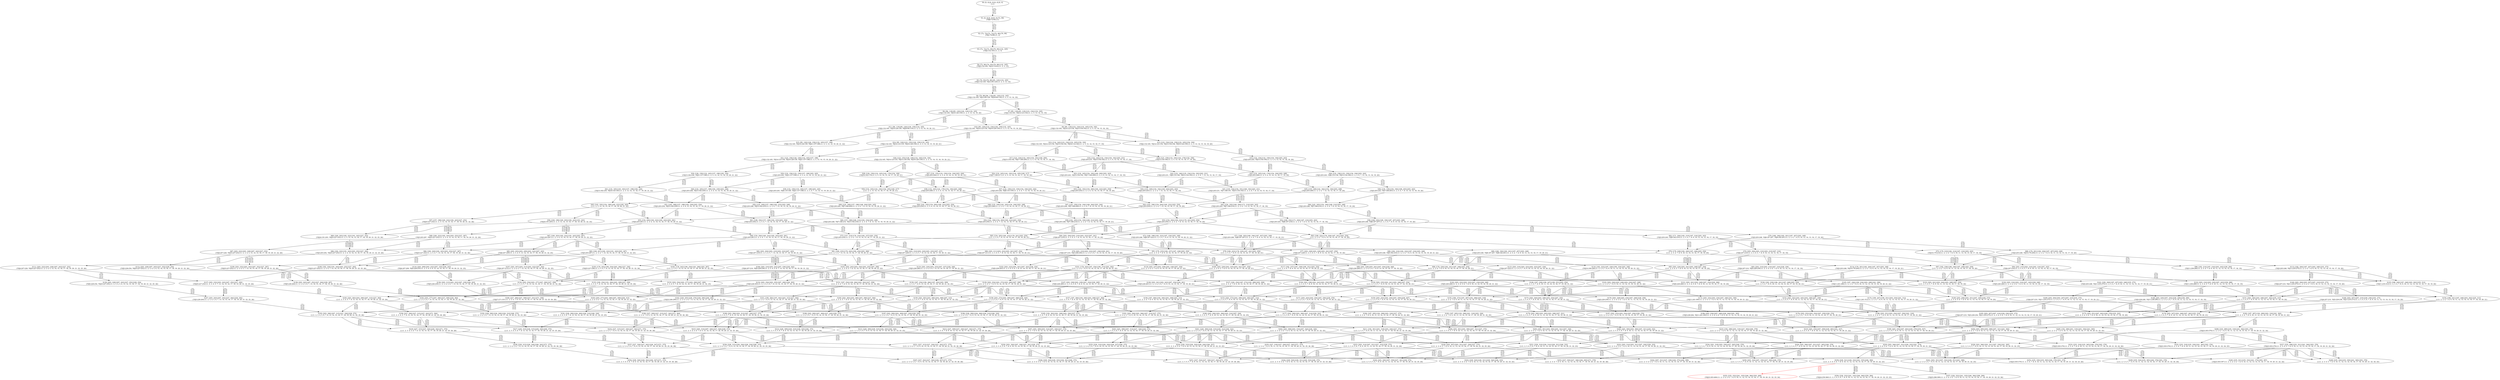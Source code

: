 digraph {
	S0[label="S0: [0, 0] [0, 0] [0, 0] [0, 0] \n{}{}"];
	S1[label="S1: [0, 0] [0, 0] [0, 0] [72, 90] \n{T0J0:72-90}{1}"];
	S2[label="S2: [72, 72] [72, 72] [72, 90] [79, 99] \n{T0J1:79-99}{1, 2}"];
	S3[label="S3: [72, 72] [72, 90] [79, 99] [132, 165] \n{T0J2:132-165}{1, 2, 3}"];
	S4[label="S4: [72, 90] [74, 93] [79, 99] [132, 165] \n{T0J2:132-165, T0J12:74-93}{1, 2, 3, 13}"];
	S5[label="S5: [74, 93] [79, 99] [95, 120] [132, 165] \n{T0J2:132-165, T0J13:95-120}{1, 2, 3, 13, 14}"];
	S6[label="S6: [79, 99] [94, 118] [95, 120] [132, 165] \n{T0J2:132-165, T0J13:95-120, T0J18:94-118}{1, 2, 3, 13, 14, 19}"];
	S7[label="S7: [95, 118] [95, 118] [123, 154] [132, 165] \n{T0J2:132-165, T0J14:123-154}{1, 2, 3, 13, 14, 15, 19}"];
	S8[label="S8: [94, 118] [95, 120] [126, 159] [132, 165] \n{T0J2:132-165, T0J19:126-159}{1, 2, 3, 13, 14, 19, 20}"];
	S9[label="S9: [95, 118] [123, 154] [132, 165] [154, 192] \n{T0J2:132-165, T0J14:123-154, T0J15:154-192}{1, 2, 3, 13, 14, 15, 16, 19}"];
	S10[label="S10: [95, 120] [123, 154] [126, 159] [132, 165] \n{T0J2:132-165, T0J14:123-154, T0J19:126-159}{1, 2, 3, 13, 14, 15, 19, 20}"];
	S11[label="S11: [94, 119] [95, 120] [126, 159] [132, 165] \n{T0J2:132-165, T0J19:126-159, T0J20:94-119}{1, 2, 3, 13, 14, 19, 20, 21}"];
	S12[label="S12: [114, 142] [123, 154] [132, 165] [154, 192] \n{T0J2:132-165, T0J14:123-154, T0J15:154-192, T0J16:114-142}{1, 2, 3, 13, 14, 15, 16, 17, 19}"];
	S13[label="S13: [123, 154] [126, 159] [132, 165] [154, 194] \n{T0J2:132-165, T0J14:123-154, T0J15:154-194, T0J19:126-159}{1, 2, 3, 13, 14, 15, 16, 19, 20}"];
	S14[label="S14: [95, 120] [123, 155] [126, 159] [132, 165] \n{T0J2:132-165, T0J14:123-155, T0J19:126-159}{1, 2, 3, 13, 14, 15, 19, 20, 21}"];
	S15[label="S15: [95, 120] [126, 159] [132, 165] [157, 198] \n{T0J2:132-165, T0J19:126-159, T0J21:157-198}{1, 2, 3, 13, 14, 19, 20, 21, 22}"];
	S16[label="S16: [132, 142] [132, 154] [154, 192] [203, 231] \n{T0J3:203-231, T0J15:154-192}{1, 2, 3, 4, 13, 14, 15, 16, 17, 19}"];
	S17[label="S17: [123, 154] [132, 165] [154, 192] [160, 200] \n{T0J15:154-192, T0J17:160-200}{1, 2, 3, 13, 14, 15, 16, 17, 18, 19}"];
	S18[label="S18: [123, 159] [132, 165] [142, 178] [154, 194] \n{T0J15:154-194}{1, 2, 3, 13, 14, 15, 16, 17, 19, 20}"];
	S19[label="S19: [132, 154] [132, 159] [154, 194] [203, 243] \n{T0J3:203-243, T0J15:154-194}{1, 2, 3, 4, 13, 14, 15, 16, 19, 20}"];
	S20[label="S20: [123, 155] [126, 159] [132, 165] [154, 194] \n{T0J2:132-165, T0J14:123-155, T0J15:154-194, T0J19:126-159}{1, 2, 3, 13, 14, 15, 16, 19, 20, 21}"];
	S21[label="S21: [123, 156] [126, 159] [132, 165] [157, 198] \n{T0J2:132-165, T0J14:123-156, T0J19:126-159, T0J21:157-198}{1, 2, 3, 13, 14, 15, 19, 20, 21, 22}"];
	S22[label="S22: [132, 146] [135, 154] [154, 192] [203, 231] \n{T0J3:203-231, T0J6:135-146, T0J15:154-192}{1, 2, 3, 4, 7, 13, 14, 15, 16, 17, 19}"];
	S23[label="S23: [132, 165] [154, 192] [160, 200] [203, 243] \n{T0J3:203-243, T0J15:154-192, T0J17:160-200}{1, 2, 3, 4, 13, 14, 15, 16, 17, 18, 19}"];
	S24[label="S24: [132, 165] [142, 192] [154, 195] [160, 217] \n{T0J17:160-217}{1, 2, 3, 13, 14, 15, 16, 17, 18, 19, 20}"];
	S25[label="S25: [132, 165] [142, 178] [154, 194] [203, 248] \n{T0J3:203-248}{1, 2, 3, 4, 13, 14, 15, 16, 17, 19, 20}"];
	S26[label="S26: [132, 158] [135, 159] [154, 194] [203, 243] \n{T0J3:203-243, T0J6:135-158, T0J15:154-194}{1, 2, 3, 4, 7, 13, 14, 15, 16, 19, 20}"];
	S27[label="S27: [132, 155] [132, 159] [154, 194] [203, 244] \n{T0J3:203-244}{1, 2, 3, 4, 13, 14, 15, 16, 19, 20, 21}"];
	S28[label="S28: [126, 159] [132, 165] [142, 179] [154, 194] \n{T0J16:142-179}{1, 2, 3, 13, 14, 15, 16, 17, 19, 20, 21}"];
	S29[label="S29: [132, 156] [132, 159] [157, 198] [203, 245] \n{T0J3:203-245, T0J21:157-198}{1, 2, 3, 4, 13, 14, 15, 19, 20, 21, 22}"];
	S30[label="S30: [126, 159] [132, 165] [157, 198] [182, 230] \n{T0J15:182-230, T0J21:157-198}{1, 2, 3, 13, 14, 15, 16, 19, 20, 21, 22}"];
	S31[label="S31: [135, 154] [154, 191] [168, 192] [203, 231] \n{T0J3:203-231, T0J7:168-191, T0J15:154-192}{1, 2, 3, 4, 7, 8, 13, 14, 15, 16, 17, 19}"];
	S32[label="S32: [135, 169] [154, 192] [160, 204] [203, 243] \n{T0J3:203-243}{1, 2, 3, 4, 7, 13, 14, 15, 16, 17, 18, 19}"];
	S33[label="S33: [142, 192] [154, 200] [160, 222] [203, 254] \n{T0J3:203-254}{1, 2, 3, 4, 13, 14, 15, 16, 17, 18, 19, 20}"];
	S34[label="S34: [132, 165] [142, 192] [154, 195] [160, 217] \n{}{1, 2, 3, 13, 14, 15, 16, 17, 18, 19, 20, 21}"];
	S35[label="S35: [135, 169] [142, 182] [154, 194] [203, 248] \n{T0J3:203-248}{1, 2, 3, 4, 7, 13, 14, 15, 16, 17, 19, 20}"];
	S36[label="S36: [135, 159] [154, 194] [168, 203] [203, 243] \n{T0J3:203-243, T0J7:168-203}{1, 2, 3, 4, 7, 8, 13, 14, 15, 16, 19, 20}"];
	S37[label="S37: [132, 159] [135, 159] [154, 194] [203, 244] \n{T0J3:203-244, T0J6:135-159}{1, 2, 3, 4, 7, 13, 14, 15, 16, 19, 20, 21}"];
	S38[label="S38: [132, 165] [142, 179] [154, 194] [203, 248] \n{T0J3:203-248}{1, 2, 3, 4, 13, 14, 15, 16, 17, 19, 20, 21}"];
	S39[label="S39: [132, 159] [135, 160] [157, 198] [203, 245] \n{T0J3:203-245, T0J6:135-160, T0J21:157-198}{1, 2, 3, 4, 7, 13, 14, 15, 19, 20, 21, 22}"];
	S40[label="S40: [132, 165] [157, 198] [182, 230] [203, 248] \n{T0J3:203-248, T0J15:182-230}{1, 2, 3, 4, 13, 14, 15, 16, 19, 20, 21, 22}"];
	S41[label="S41: [132, 165] [145, 183] [157, 198] [182, 230] \n{T0J15:182-230, T0J16:145-183}{1, 2, 3, 13, 14, 15, 16, 17, 19, 20, 21, 22}"];
	S42[label="S42: [154, 192] [160, 204] [171, 214] [203, 243] \n{T0J3:203-243, T0J7:168-214}{1, 2, 3, 4, 7, 8, 13, 14, 15, 16, 17, 18, 19}"];
	S43[label="S43: [142, 196] [154, 204] [160, 222] [203, 254] \n{T0J3:203-254}{1, 2, 3, 4, 7, 13, 14, 15, 16, 17, 18, 19, 20}"];
	S44[label="S44: [142, 192] [154, 200] [160, 222] [203, 254] \n{T0J3:203-254}{1, 2, 3, 4, 13, 14, 15, 16, 17, 18, 19, 20, 21}"];
	S45[label="S45: [142, 192] [154, 198] [160, 222] [182, 243] \n{}{1, 2, 3, 13, 14, 15, 16, 17, 18, 19, 20, 21, 22}"];
	S46[label="S46: [142, 183] [154, 194] [168, 214] [203, 248] \n{T0J3:203-248, T0J7:168-214}{1, 2, 3, 4, 7, 8, 13, 14, 15, 16, 17, 19, 20}"];
	S47[label="S47: [135, 159] [154, 194] [168, 204] [203, 244] \n{T0J3:203-244, T0J7:168-204}{1, 2, 3, 4, 7, 8, 13, 14, 15, 16, 19, 20, 21}"];
	S48[label="S48: [135, 169] [142, 183] [154, 194] [203, 248] \n{T0J3:203-248}{1, 2, 3, 4, 7, 13, 14, 15, 16, 17, 19, 20, 21}"];
	S49[label="S49: [135, 160] [157, 198] [168, 204] [203, 245] \n{T0J3:203-245, T0J7:168-204}{1, 2, 3, 4, 7, 8, 13, 14, 15, 19, 20, 21, 22}"];
	S50[label="S50: [135, 169] [157, 198] [182, 233] [203, 248] \n{T0J3:203-248, T0J15:182-233}{1, 2, 3, 4, 7, 13, 14, 15, 16, 19, 20, 21, 22}"];
	S51[label="S51: [145, 188] [157, 198] [182, 230] [203, 254] \n{T0J3:203-254, T0J15:182-230}{1, 2, 3, 4, 13, 14, 15, 16, 17, 19, 20, 21, 22}"];
	S52[label="S52: [168, 192] [171, 204] [187, 216] [203, 243] \n{T0J3:203-243, T0J8:187-216}{1, 2, 3, 4, 7, 8, 9, 13, 14, 15, 16, 17, 18, 19}"];
	S53[label="S53: [154, 204] [160, 222] [178, 241] [203, 254] \n{T0J3:203-254}{1, 2, 3, 4, 7, 8, 13, 14, 15, 16, 17, 18, 19, 20}"];
	S54[label="S54: [142, 196] [154, 204] [160, 222] [203, 254] \n{T0J3:203-254}{1, 2, 3, 4, 7, 13, 14, 15, 16, 17, 18, 19, 20, 21}"];
	S55[label="S55: [154, 200] [160, 222] [182, 243] [203, 281] \n{T0J3:203-281}{1, 2, 3, 4, 13, 14, 15, 16, 17, 18, 19, 20, 21, 22}"];
	S56[label="S56: [160, 198] [160, 203] [182, 222] [191, 243] \n{T0J24:191-203}{1, 2, 3, 13, 14, 15, 16, 17, 18, 19, 20, 21, 22, 25}"];
	S57[label="S57: [157, 198] [160, 222] [182, 243] [227, 252] \n{T0J25:227-252}{1, 2, 3, 13, 14, 15, 16, 17, 18, 19, 20, 21, 22, 26}"];
	S58[label="S58: [168, 183] [168, 194] [187, 207] [203, 248] \n{T0J3:203-248, T0J8:187-207}{1, 2, 3, 4, 7, 8, 9, 13, 14, 15, 16, 17, 19, 20}"];
	S59[label="S59: [142, 183] [154, 194] [168, 214] [203, 248] \n{T0J3:203-248, T0J7:168-214}{1, 2, 3, 4, 7, 8, 13, 14, 15, 16, 17, 19, 20, 21}"];
	S60[label="S60: [157, 198] [168, 214] [182, 234] [203, 248] \n{T0J3:203-248, T0J7:168-214, T0J15:182-234}{1, 2, 3, 4, 7, 8, 13, 14, 15, 16, 19, 20, 21, 22}"];
	S61[label="S61: [148, 192] [157, 198] [182, 233] [203, 254] \n{T0J3:203-254}{1, 2, 3, 4, 7, 13, 14, 15, 16, 17, 19, 20, 21, 22}"];
	S62[label="S62: [171, 204] [182, 210] [187, 216] [203, 243] \n{T0J3:203-243, T0J9:182-210}{1, 2, 3, 4, 7, 8, 9, 10, 13, 14, 15, 16, 17, 18, 19}"];
	S63[label="S63: [168, 222] [178, 228] [187, 241] [203, 254] \n{}{1, 2, 3, 4, 7, 8, 9, 13, 14, 15, 16, 17, 18, 19, 20}"];
	S64[label="S64: [203, 204] [203, 210] [203, 222] [207, 241] \n{T0J4:207-210}{1, 2, 3, 4, 5, 7, 8, 13, 14, 15, 16, 17, 18, 19, 20}"];
	S65[label="S65: [154, 205] [160, 222] [178, 241] [203, 254] \n{}{1, 2, 3, 4, 7, 8, 13, 14, 15, 16, 17, 18, 19, 20, 21}"];
	S66[label="S66: [154, 204] [160, 222] [182, 243] [203, 281] \n{T0J3:203-281}{1, 2, 3, 4, 7, 13, 14, 15, 16, 17, 18, 19, 20, 21, 22}"];
	S67[label="S67: [160, 203] [182, 222] [191, 243] [203, 287] \n{T0J3:203-287}{1, 2, 3, 4, 13, 14, 15, 16, 17, 18, 19, 20, 21, 22, 25}"];
	S68[label="S68: [160, 222] [182, 243] [203, 252] [227, 287] \n{T0J3:203-287, T0J25:227-252}{1, 2, 3, 4, 13, 14, 15, 16, 17, 18, 19, 20, 21, 22, 26}"];
	S69[label="S69: [160, 203] [182, 222] [191, 243] [227, 252] \n{T0J24:191-203, T0J25:227-252}{1, 2, 3, 13, 14, 15, 16, 17, 18, 19, 20, 21, 22, 25, 26}"];
	S70[label="S70: [168, 194] [182, 201] [187, 207] [203, 248] \n{T0J3:203-248, T0J8:187-207, T0J9:182-201}{1, 2, 3, 4, 7, 8, 9, 10, 13, 14, 15, 16, 17, 19, 20}"];
	S71[label="S71: [168, 183] [168, 194] [187, 207] [203, 248] \n{T0J3:203-248, T0J8:187-207}{1, 2, 3, 4, 7, 8, 9, 13, 14, 15, 16, 17, 19, 20, 21}"];
	S72[label="S72: [168, 198] [182, 222] [187, 234] [203, 248] \n{T0J3:203-248, T0J8:187-222}{1, 2, 3, 4, 7, 8, 9, 13, 14, 15, 16, 19, 20, 21, 22}"];
	S73[label="S73: [157, 214] [176, 233] [182, 237] [203, 254] \n{T0J3:203-254}{1, 2, 3, 4, 7, 8, 13, 14, 15, 16, 17, 19, 20, 21, 22}"];
	S74[label="S74: [203, 204] [203, 210] [203, 210] [207, 216] \n{T0J4:207-210}{1, 2, 3, 4, 5, 7, 8, 9, 10, 13, 14, 15, 16, 17, 18, 19}"];
	S75[label="S75: [179, 210] [182, 214] [187, 216] [203, 243] \n{T0J10:179-214}{1, 2, 3, 4, 7, 8, 9, 10, 11, 13, 14, 15, 16, 17, 18, 19}"];
	S76[label="S76: [178, 228] [182, 240] [187, 248] [203, 254] \n{}{1, 2, 3, 4, 7, 8, 9, 10, 13, 14, 15, 16, 17, 18, 19, 20}"];
	S77[label="S77: [203, 228] [203, 228] [203, 241] [207, 254] \n{T0J4:207-228}{1, 2, 3, 4, 5, 7, 8, 9, 13, 14, 15, 16, 17, 18, 19, 20}"];
	S78[label="S78: [168, 223] [178, 229] [187, 241] [203, 254] \n{}{1, 2, 3, 4, 7, 8, 9, 13, 14, 15, 16, 17, 18, 19, 20, 21}"];
	S79[label="S79: [203, 210] [203, 222] [207, 236] [228, 241] \n{T0J4:207-210, T0J5:228-236}{1, 2, 3, 4, 5, 6, 7, 8, 13, 14, 15, 16, 17, 18, 19, 20}"];
	S80[label="S80: [203, 211] [203, 222] [203, 241] [207, 254] \n{T0J4:207-211}{1, 2, 3, 4, 5, 7, 8, 13, 14, 15, 16, 17, 18, 19, 20, 21}"];
	S81[label="S81: [160, 233] [178, 243] [190, 254] [203, 284] \n{}{1, 2, 3, 4, 7, 8, 13, 14, 15, 16, 17, 18, 19, 20, 21, 22}"];
	S82[label="S82: [203, 204] [203, 210] [203, 222] [207, 243] \n{T0J4:207-210}{1, 2, 3, 4, 5, 7, 13, 14, 15, 16, 17, 18, 19, 20, 21, 22}"];
	S83[label="S83: [160, 207] [182, 222] [191, 243] [203, 287] \n{T0J3:203-287}{1, 2, 3, 4, 7, 13, 14, 15, 16, 17, 18, 19, 20, 21, 22, 25}"];
	S84[label="S84: [160, 226] [182, 243] [203, 252] [227, 287] \n{T0J25:227-252}{1, 2, 3, 4, 7, 13, 14, 15, 16, 17, 18, 19, 20, 21, 22, 26}"];
	S85[label="S85: [203, 203] [203, 209] [203, 222] [207, 243] \n{T0J4:207-209}{1, 2, 3, 4, 5, 13, 14, 15, 16, 17, 18, 19, 20, 21, 22, 25}"];
	S86[label="S86: [182, 222] [191, 243] [203, 252] [227, 292] \n{T0J3:203-292, T0J25:227-252}{1, 2, 3, 4, 13, 14, 15, 16, 17, 18, 19, 20, 21, 22, 25, 26}"];
	S87[label="S87: [203, 222] [203, 228] [207, 243] [227, 252] \n{T0J4:207-228, T0J25:227-252}{1, 2, 3, 4, 5, 13, 14, 15, 16, 17, 18, 19, 20, 21, 22, 26}"];
	S88[label="S88: [176, 201] [182, 204] [187, 207] [203, 248] \n{T0J3:203-248, T0J10:176-204}{1, 2, 3, 4, 7, 8, 9, 10, 11, 13, 14, 15, 16, 17, 19, 20}"];
	S89[label="S89: [168, 194] [182, 201] [187, 207] [203, 248] \n{T0J3:203-248, T0J8:187-207, T0J9:182-201}{1, 2, 3, 4, 7, 8, 9, 10, 13, 14, 15, 16, 17, 19, 20, 21}"];
	S90[label="S90: [182, 216] [182, 222] [187, 234] [203, 248] \n{T0J3:203-248, T0J9:182-216}{1, 2, 3, 4, 7, 8, 9, 10, 13, 14, 15, 16, 19, 20, 21, 22}"];
	S91[label="S91: [176, 233] [182, 237] [187, 238] [203, 254] \n{}{1, 2, 3, 4, 7, 8, 9, 13, 14, 15, 16, 17, 19, 20, 21, 22}"];
	S92[label="S92: [203, 214] [203, 220] [203, 233] [207, 237] \n{T0J4:207-220}{1, 2, 3, 4, 5, 7, 8, 13, 14, 15, 16, 17, 19, 20, 21, 22}"];
	S93[label="S93: [203, 210] [203, 210] [207, 216] [228, 236] \n{T0J4:207-210, T0J5:228-236}{1, 2, 3, 4, 5, 6, 7, 8, 9, 10, 13, 14, 15, 16, 17, 18, 19}"];
	S94[label="S94: [203, 214] [203, 216] [203, 216] [207, 243] \n{T0J4:207-216}{1, 2, 3, 4, 5, 7, 8, 9, 10, 11, 13, 14, 15, 16, 17, 18, 19}"];
	S95[label="S95: [203, 234] [203, 241] [203, 248] [207, 254] \n{}{1, 2, 3, 4, 5, 7, 8, 9, 10, 13, 14, 15, 16, 17, 18, 19, 20}"];
	S96[label="S96: [182, 214] [187, 216] [203, 243] [238, 284] \n{T0J11:238-284}{1, 2, 3, 4, 7, 8, 9, 10, 11, 12, 13, 14, 15, 16, 17, 18, 19}"];
	S97[label="S97: [182, 238] [186, 240] [187, 248] [203, 259] \n{}{1, 2, 3, 4, 7, 8, 9, 10, 11, 13, 14, 15, 16, 17, 18, 19, 20}"];
	S98[label="S98: [178, 229] [182, 241] [187, 248] [203, 254] \n{}{1, 2, 3, 4, 7, 8, 9, 10, 13, 14, 15, 16, 17, 18, 19, 20, 21}"];
	S99[label="S99: [203, 228] [203, 241] [207, 254] [228, 260] \n{T0J5:228-260}{1, 2, 3, 4, 5, 6, 7, 8, 9, 13, 14, 15, 16, 17, 18, 19, 20}"];
	S100[label="S100: [203, 229] [203, 235] [203, 241] [207, 254] \n{}{1, 2, 3, 4, 5, 7, 8, 9, 13, 14, 15, 16, 17, 18, 19, 20, 21}"];
	S101[label="S101: [178, 243] [187, 254] [190, 273] [203, 302] \n{}{1, 2, 3, 4, 7, 8, 9, 13, 14, 15, 16, 17, 18, 19, 20, 21, 22}"];
	S102[label="S102: [203, 222] [203, 241] [207, 243] [228, 254] \n{T0J5:228-243}{1, 2, 3, 4, 5, 6, 7, 8, 13, 14, 15, 16, 17, 18, 19, 20, 21}"];
	S103[label="S103: [203, 243] [203, 254] [203, 255] [207, 290] \n{}{1, 2, 3, 4, 5, 7, 8, 13, 14, 15, 16, 17, 18, 19, 20, 21, 22}"];
	S104[label="S104: [178, 243] [190, 254] [191, 284] [203, 287] \n{}{1, 2, 3, 4, 7, 8, 13, 14, 15, 16, 17, 18, 19, 20, 21, 22, 25}"];
	S105[label="S105: [178, 243] [190, 254] [203, 284] [227, 336] \n{T0J25:227-336}{1, 2, 3, 4, 7, 8, 13, 14, 15, 16, 17, 18, 19, 20, 21, 22, 26}"];
	S106[label="S106: [203, 210] [203, 222] [207, 236] [228, 243] \n{T0J4:207-210, T0J5:228-236}{1, 2, 3, 4, 5, 6, 7, 13, 14, 15, 16, 17, 18, 19, 20, 21, 22}"];
	S107[label="S107: [203, 207] [203, 213] [203, 222] [207, 243] \n{T0J4:207-213}{1, 2, 3, 4, 5, 7, 13, 14, 15, 16, 17, 18, 19, 20, 21, 22, 25}"];
	S108[label="S108: [182, 226] [191, 243] [203, 252] [227, 292] \n{T0J25:227-252}{1, 2, 3, 4, 7, 13, 14, 15, 16, 17, 18, 19, 20, 21, 22, 25, 26}"];
	S109[label="S109: [203, 232] [203, 243] [207, 252] [227, 287] \n{T0J25:227-252}{1, 2, 3, 4, 5, 7, 13, 14, 15, 16, 17, 18, 19, 20, 21, 22, 26}"];
	S110[label="S110: [203, 209] [203, 222] [207, 235] [228, 243] \n{T0J4:207-209, T0J5:228-235}{1, 2, 3, 4, 5, 6, 13, 14, 15, 16, 17, 18, 19, 20, 21, 22, 25}"];
	S111[label="S111: [203, 222] [203, 228] [207, 243] [227, 252] \n{T0J4:207-228, T0J25:227-252}{1, 2, 3, 4, 5, 13, 14, 15, 16, 17, 18, 19, 20, 21, 22, 25, 26}"];
	S112[label="S112: [203, 228] [207, 243] [227, 252] [228, 254] \n{T0J5:228-254, T0J25:227-252}{1, 2, 3, 4, 5, 6, 13, 14, 15, 16, 17, 18, 19, 20, 21, 22, 26}"];
	S113[label="S113: [182, 204] [187, 207] [203, 248] [235, 275] \n{T0J3:203-248, T0J11:235-275}{1, 2, 3, 4, 7, 8, 9, 10, 11, 12, 13, 14, 15, 16, 17, 19, 20}"];
	S114[label="S114: [176, 201] [182, 204] [187, 207] [203, 248] \n{T0J3:203-248, T0J10:176-204}{1, 2, 3, 4, 7, 8, 9, 10, 11, 13, 14, 15, 16, 17, 19, 20, 21}"];
	S115[label="S115: [203, 216] [203, 222] [203, 222] [207, 234] \n{T0J4:207-222}{1, 2, 3, 4, 5, 7, 8, 9, 10, 13, 14, 15, 16, 19, 20, 21, 22}"];
	S116[label="S116: [182, 222] [187, 226] [190, 234] [203, 248] \n{T0J10:190-226}{1, 2, 3, 4, 7, 8, 9, 10, 11, 13, 14, 15, 16, 19, 20, 21, 22}"];
	S117[label="S117: [182, 237] [187, 238] [190, 251] [203, 254] \n{}{1, 2, 3, 4, 7, 8, 9, 10, 13, 14, 15, 16, 17, 19, 20, 21, 22}"];
	S118[label="S118: [203, 237] [203, 238] [203, 239] [207, 254] \n{}{1, 2, 3, 4, 5, 7, 8, 9, 13, 14, 15, 16, 17, 19, 20, 21, 22}"];
	S119[label="S119: [203, 220] [203, 233] [207, 237] [228, 246] \n{T0J5:228-246}{1, 2, 3, 4, 5, 6, 7, 8, 13, 14, 15, 16, 17, 19, 20, 21, 22}"];
	S120[label="S120: [203, 216] [203, 216] [207, 243] [228, 246] \n{T0J5:228-246}{1, 2, 3, 4, 5, 6, 7, 8, 9, 10, 11, 13, 14, 15, 16, 17, 18, 19}"];
	S121[label="S121: [203, 241] [203, 248] [207, 254] [228, 266] \n{T0J5:228-266}{1, 2, 3, 4, 5, 6, 7, 8, 9, 10, 13, 14, 15, 16, 17, 18, 19, 20}"];
	S122[label="S122: [203, 216] [203, 220] [207, 243] [238, 288] \n{T0J11:238-288}{1, 2, 3, 4, 5, 7, 8, 9, 10, 11, 12, 13, 14, 15, 16, 17, 18, 19}"];
	S123[label="S123: [203, 241] [203, 244] [203, 248] [207, 259] \n{}{1, 2, 3, 4, 5, 7, 8, 9, 10, 11, 13, 14, 15, 16, 17, 18, 19, 20}"];
	S124[label="S124: [203, 235] [203, 241] [203, 248] [207, 254] \n{}{1, 2, 3, 4, 5, 7, 8, 9, 10, 13, 14, 15, 16, 17, 18, 19, 20, 21}"];
	S125[label="S125: [186, 240] [187, 248] [203, 262] [235, 312] \n{T0J11:235-312}{1, 2, 3, 4, 7, 8, 9, 10, 11, 12, 13, 14, 15, 16, 17, 18, 19, 20}"];
	S126[label="S126: [182, 239] [186, 241] [187, 248] [203, 259] \n{}{1, 2, 3, 4, 7, 8, 9, 10, 11, 13, 14, 15, 16, 17, 18, 19, 20, 21}"];
	S127[label="S127: [182, 254] [187, 273] [192, 289] [203, 308] \n{}{1, 2, 3, 4, 7, 8, 9, 10, 13, 14, 15, 16, 17, 18, 19, 20, 21, 22}"];
	S128[label="S128: [203, 241] [203, 243] [207, 254] [228, 261] \n{T0J5:228-261}{1, 2, 3, 4, 5, 6, 7, 8, 9, 13, 14, 15, 16, 17, 18, 19, 20, 21}"];
	S129[label="S129: [203, 254] [203, 273] [203, 290] [207, 308] \n{}{1, 2, 3, 4, 5, 7, 8, 9, 13, 14, 15, 16, 17, 18, 19, 20, 21, 22}"];
	S130[label="S130: [187, 254] [190, 284] [197, 302] [203, 309] \n{}{1, 2, 3, 4, 7, 8, 9, 13, 14, 15, 16, 17, 18, 19, 20, 21, 22, 25}"];
	S131[label="S131: [187, 254] [190, 284] [203, 302] [227, 358] \n{}{1, 2, 3, 4, 7, 8, 9, 13, 14, 15, 16, 17, 18, 19, 20, 21, 22, 26}"];
	S132[label="S132: [203, 254] [203, 255] [207, 290] [228, 303] \n{T0J5:228-303}{1, 2, 3, 4, 5, 6, 7, 8, 13, 14, 15, 16, 17, 18, 19, 20, 21, 22}"];
	S133[label="S133: [203, 254] [203, 277] [203, 290] [207, 309] \n{}{1, 2, 3, 4, 5, 7, 8, 13, 14, 15, 16, 17, 18, 19, 20, 21, 22, 25}"];
	S134[label="S134: [203, 254] [203, 277] [207, 290] [227, 358] \n{}{1, 2, 3, 4, 5, 7, 8, 13, 14, 15, 16, 17, 18, 19, 20, 21, 22, 26}"];
	S135[label="S135: [190, 254] [191, 284] [203, 309] [227, 358] \n{}{1, 2, 3, 4, 7, 8, 13, 14, 15, 16, 17, 18, 19, 20, 21, 22, 25, 26}"];
	S136[label="S136: [203, 213] [203, 222] [207, 239] [228, 243] \n{T0J5:228-239}{1, 2, 3, 4, 5, 6, 7, 13, 14, 15, 16, 17, 18, 19, 20, 21, 22, 25}"];
	S137[label="S137: [203, 232] [203, 243] [207, 252] [227, 292] \n{T0J25:227-252}{1, 2, 3, 4, 5, 7, 13, 14, 15, 16, 17, 18, 19, 20, 21, 22, 25, 26}"];
	S138[label="S138: [203, 243] [207, 252] [227, 264] [228, 287] \n{T0J5:228-264}{1, 2, 3, 4, 5, 6, 7, 13, 14, 15, 16, 17, 18, 19, 20, 21, 22, 26}"];
	S139[label="S139: [203, 228] [207, 243] [227, 252] [228, 254] \n{T0J5:228-254, T0J25:227-252}{1, 2, 3, 4, 5, 6, 13, 14, 15, 16, 17, 18, 19, 20, 21, 22, 25, 26}"];
	S140[label="S140: [203, 204] [203, 207] [207, 210] [235, 275] \n{T0J4:207-210, T0J11:235-275}{1, 2, 3, 4, 5, 7, 8, 9, 10, 11, 12, 13, 14, 15, 16, 17, 19, 20}"];
	S141[label="S141: [182, 204] [187, 207] [203, 248] [235, 275] \n{T0J3:203-248, T0J11:235-275}{1, 2, 3, 4, 7, 8, 9, 10, 11, 12, 13, 14, 15, 16, 17, 19, 20, 21}"];
	S142[label="S142: [203, 222] [203, 222] [207, 234] [228, 248] \n{T0J5:228-248}{1, 2, 3, 4, 5, 6, 7, 8, 9, 10, 13, 14, 15, 16, 19, 20, 21, 22}"];
	S143[label="S143: [203, 226] [203, 228] [203, 234] [207, 248] \n{}{1, 2, 3, 4, 5, 7, 8, 9, 10, 11, 13, 14, 15, 16, 19, 20, 21, 22}"];
	S144[label="S144: [203, 238] [203, 243] [203, 254] [207, 255] \n{}{1, 2, 3, 4, 5, 7, 8, 9, 10, 13, 14, 15, 16, 17, 19, 20, 21, 22}"];
	S145[label="S145: [187, 226] [190, 234] [203, 248] [241, 296] \n{T0J11:241-296}{1, 2, 3, 4, 7, 8, 9, 10, 11, 12, 13, 14, 15, 16, 19, 20, 21, 22}"];
	S146[label="S146: [187, 238] [190, 247] [190, 251] [203, 254] \n{}{1, 2, 3, 4, 7, 8, 9, 10, 11, 13, 14, 15, 16, 17, 19, 20, 21, 22}"];
	S147[label="S147: [203, 238] [203, 239] [207, 254] [228, 269] \n{T0J5:228-269}{1, 2, 3, 4, 5, 6, 7, 8, 9, 13, 14, 15, 16, 17, 19, 20, 21, 22}"];
	S148[label="S148: [203, 220] [207, 243] [228, 248] [238, 290] \n{T0J5:228-248, T0J11:238-290}{1, 2, 3, 4, 5, 6, 7, 8, 9, 10, 11, 12, 13, 14, 15, 16, 17, 18, 19}"];
	S149[label="S149: [203, 248] [203, 251] [207, 259] [228, 273] \n{}{1, 2, 3, 4, 5, 6, 7, 8, 9, 10, 11, 13, 14, 15, 16, 17, 18, 19, 20}"];
	S150[label="S150: [203, 243] [203, 254] [207, 259] [228, 267] \n{}{1, 2, 3, 4, 5, 6, 7, 8, 9, 10, 13, 14, 15, 16, 17, 18, 19, 20, 21}"];
	S151[label="S151: [203, 246] [203, 248] [207, 262] [235, 315] \n{}{1, 2, 3, 4, 5, 7, 8, 9, 10, 11, 12, 13, 14, 15, 16, 17, 18, 19, 20}"];
	S152[label="S152: [203, 242] [203, 245] [203, 248] [207, 259] \n{}{1, 2, 3, 4, 5, 7, 8, 9, 10, 11, 13, 14, 15, 16, 17, 18, 19, 20, 21}"];
	S153[label="S153: [203, 273] [203, 290] [203, 295] [207, 314] \n{}{1, 2, 3, 4, 5, 7, 8, 9, 10, 13, 14, 15, 16, 17, 18, 19, 20, 21, 22}"];
	S154[label="S154: [186, 241] [187, 248] [203, 262] [235, 313] \n{}{1, 2, 3, 4, 7, 8, 9, 10, 11, 12, 13, 14, 15, 16, 17, 18, 19, 20, 21}"];
	S155[label="S155: [186, 273] [187, 287] [192, 289] [203, 318] \n{}{1, 2, 3, 4, 7, 8, 9, 10, 11, 13, 14, 15, 16, 17, 18, 19, 20, 21, 22}"];
	S156[label="S156: [187, 284] [192, 295] [201, 308] [203, 315] \n{}{1, 2, 3, 4, 7, 8, 9, 10, 13, 14, 15, 16, 17, 18, 19, 20, 21, 22, 25}"];
	S157[label="S157: [187, 284] [192, 295] [203, 308] [227, 364] \n{}{1, 2, 3, 4, 7, 8, 9, 10, 13, 14, 15, 16, 17, 18, 19, 20, 21, 22, 26}"];
	S158[label="S158: [203, 273] [203, 290] [207, 308] [228, 320] \n{}{1, 2, 3, 4, 5, 6, 7, 8, 9, 13, 14, 15, 16, 17, 18, 19, 20, 21, 22}"];
	S159[label="S159: [203, 283] [203, 290] [203, 308] [207, 315] \n{}{1, 2, 3, 4, 5, 7, 8, 9, 13, 14, 15, 16, 17, 18, 19, 20, 21, 22, 25}"];
	S160[label="S160: [203, 283] [203, 290] [207, 308] [227, 364] \n{}{1, 2, 3, 4, 5, 7, 8, 9, 13, 14, 15, 16, 17, 18, 19, 20, 21, 22, 26}"];
	S161[label="S161: [190, 284] [197, 302] [203, 315] [227, 364] \n{}{1, 2, 3, 4, 7, 8, 9, 13, 14, 15, 16, 17, 18, 19, 20, 21, 22, 25, 26}"];
	S162[label="S162: [228, 255] [228, 276] [228, 290] [246, 299] \n{T0J22:246-299}{1, 2, 3, 4, 5, 6, 7, 8, 13, 14, 15, 16, 17, 18, 19, 20, 21, 22, 23}"];
	S163[label="S163: [203, 277] [203, 290] [207, 309] [228, 315] \n{}{1, 2, 3, 4, 5, 6, 7, 8, 13, 14, 15, 16, 17, 18, 19, 20, 21, 22, 25}"];
	S164[label="S164: [203, 277] [207, 290] [227, 309] [228, 364] \n{}{1, 2, 3, 4, 5, 6, 7, 8, 13, 14, 15, 16, 17, 18, 19, 20, 21, 22, 26}"];
	S165[label="S165: [203, 283] [203, 290] [207, 315] [227, 364] \n{}{1, 2, 3, 4, 5, 7, 8, 13, 14, 15, 16, 17, 18, 19, 20, 21, 22, 25, 26}"];
	S166[label="S166: [227, 284] [227, 309] [227, 331] [271, 358] \n{T0J27:271-331}{1, 2, 3, 4, 7, 8, 13, 14, 15, 16, 17, 18, 19, 20, 21, 22, 25, 26, 28}"];
	S167[label="S167: [203, 243] [207, 252] [227, 264] [228, 292] \n{T0J5:228-264}{1, 2, 3, 4, 5, 6, 7, 13, 14, 15, 16, 17, 18, 19, 20, 21, 22, 25, 26}"];
	S168[label="S168: [203, 207] [207, 210] [228, 236] [235, 275] \n{T0J4:207-210, T0J5:228-236, T0J11:235-275}{1, 2, 3, 4, 5, 6, 7, 8, 9, 10, 11, 12, 13, 14, 15, 16, 17, 19, 20}"];
	S169[label="S169: [203, 204] [203, 207] [207, 210] [235, 275] \n{T0J4:207-210, T0J11:235-275}{1, 2, 3, 4, 5, 7, 8, 9, 10, 11, 12, 13, 14, 15, 16, 17, 19, 20, 21}"];
	S170[label="S170: [203, 228] [203, 234] [207, 248] [228, 258] \n{T0J5:228-258}{1, 2, 3, 4, 5, 6, 7, 8, 9, 10, 11, 13, 14, 15, 16, 19, 20, 21, 22}"];
	S171[label="S171: [203, 243] [203, 254] [207, 256] [228, 270] \n{}{1, 2, 3, 4, 5, 6, 7, 8, 9, 10, 13, 14, 15, 16, 17, 19, 20, 21, 22}"];
	S172[label="S172: [203, 232] [203, 234] [207, 248] [241, 300] \n{T0J11:241-300}{1, 2, 3, 4, 5, 7, 8, 9, 10, 11, 12, 13, 14, 15, 16, 19, 20, 21, 22}"];
	S173[label="S173: [203, 244] [203, 248] [203, 254] [207, 255] \n{}{1, 2, 3, 4, 5, 7, 8, 9, 10, 11, 13, 14, 15, 16, 17, 19, 20, 21, 22}"];
	S174[label="S174: [190, 247] [190, 251] [203, 254] [241, 312] \n{T0J11:241-312}{1, 2, 3, 4, 7, 8, 9, 10, 11, 12, 13, 14, 15, 16, 17, 19, 20, 21, 22}"];
	S175[label="S175: [203, 251] [207, 262] [228, 278] [235, 322] \n{}{1, 2, 3, 4, 5, 6, 7, 8, 9, 10, 11, 12, 13, 14, 15, 16, 17, 18, 19, 20}"];
	S176[label="S176: [203, 253] [203, 254] [207, 259] [228, 274] \n{}{1, 2, 3, 4, 5, 6, 7, 8, 9, 10, 11, 13, 14, 15, 16, 17, 18, 19, 20, 21}"];
	S177[label="S177: [203, 290] [203, 306] [207, 314] [228, 322] \n{}{1, 2, 3, 4, 5, 6, 7, 8, 9, 10, 13, 14, 15, 16, 17, 18, 19, 20, 21, 22}"];
	S178[label="S178: [203, 247] [203, 248] [207, 262] [235, 316] \n{}{1, 2, 3, 4, 5, 7, 8, 9, 10, 11, 12, 13, 14, 15, 16, 17, 18, 19, 20, 21}"];
	S179[label="S179: [203, 290] [203, 295] [203, 298] [207, 321] \n{}{1, 2, 3, 4, 5, 7, 8, 9, 10, 11, 13, 14, 15, 16, 17, 18, 19, 20, 21, 22}"];
	S180[label="S180: [203, 294] [203, 306] [203, 314] [207, 326] \n{}{1, 2, 3, 4, 5, 7, 8, 9, 10, 13, 14, 15, 16, 17, 18, 19, 20, 21, 22, 25}"];
	S181[label="S181: [203, 294] [203, 306] [207, 314] [227, 375] \n{}{1, 2, 3, 4, 5, 7, 8, 9, 10, 13, 14, 15, 16, 17, 18, 19, 20, 21, 22, 26}"];
	S182[label="S182: [187, 287] [192, 289] [203, 318] [241, 362] \n{}{1, 2, 3, 4, 7, 8, 9, 10, 11, 12, 13, 14, 15, 16, 17, 18, 19, 20, 21, 22}"];
	S183[label="S183: [187, 295] [192, 298] [201, 318] [203, 326] \n{}{1, 2, 3, 4, 7, 8, 9, 10, 11, 13, 14, 15, 16, 17, 18, 19, 20, 21, 22, 25}"];
	S184[label="S184: [187, 295] [192, 298] [203, 318] [227, 375] \n{}{1, 2, 3, 4, 7, 8, 9, 10, 11, 13, 14, 15, 16, 17, 18, 19, 20, 21, 22, 26}"];
	S185[label="S185: [192, 302] [201, 308] [203, 326] [227, 375] \n{}{1, 2, 3, 4, 7, 8, 9, 10, 13, 14, 15, 16, 17, 18, 19, 20, 21, 22, 25, 26}"];
	S186[label="S186: [228, 290] [228, 308] [228, 310] [246, 320] \n{}{1, 2, 3, 4, 5, 6, 7, 8, 9, 13, 14, 15, 16, 17, 18, 19, 20, 21, 22, 23}"];
	S187[label="S187: [203, 290] [203, 309] [207, 320] [228, 326] \n{}{1, 2, 3, 4, 5, 6, 7, 8, 9, 13, 14, 15, 16, 17, 18, 19, 20, 21, 22, 25}"];
	S188[label="S188: [203, 290] [207, 309] [227, 320] [228, 375] \n{}{1, 2, 3, 4, 5, 6, 7, 8, 9, 13, 14, 15, 16, 17, 18, 19, 20, 21, 22, 26}"];
	S189[label="S189: [203, 294] [203, 312] [207, 326] [227, 375] \n{}{1, 2, 3, 4, 5, 7, 8, 9, 13, 14, 15, 16, 17, 18, 19, 20, 21, 22, 25, 26}"];
	S190[label="S190: [227, 309] [227, 315] [227, 342] [271, 364] \n{}{1, 2, 3, 4, 7, 8, 9, 13, 14, 15, 16, 17, 18, 19, 20, 21, 22, 25, 26, 28}"];
	S191[label="S191: [228, 290] [228, 309] [228, 310] [246, 326] \n{}{1, 2, 3, 4, 5, 6, 7, 8, 13, 14, 15, 16, 17, 18, 19, 20, 21, 22, 23, 25}"];
	S192[label="S192: [228, 290] [228, 309] [228, 310] [246, 375] \n{}{1, 2, 3, 4, 5, 6, 7, 8, 13, 14, 15, 16, 17, 18, 19, 20, 21, 22, 23, 26}"];
	S193[label="S193: [203, 290] [207, 315] [227, 326] [228, 375] \n{}{1, 2, 3, 4, 5, 6, 7, 8, 13, 14, 15, 16, 17, 18, 19, 20, 21, 22, 25, 26}"];
	S194[label="S194: [227, 294] [227, 315] [227, 342] [271, 364] \n{}{1, 2, 3, 4, 5, 7, 8, 13, 14, 15, 16, 17, 18, 19, 20, 21, 22, 25, 26, 28}"];
	S195[label="S195: [203, 207] [207, 210] [228, 236] [235, 275] \n{T0J4:207-210, T0J5:228-236, T0J11:235-275}{1, 2, 3, 4, 5, 6, 7, 8, 9, 10, 11, 12, 13, 14, 15, 16, 17, 19, 20, 21}"];
	S196[label="S196: [203, 234] [207, 248] [228, 264] [241, 302] \n{T0J5:228-264, T0J11:241-302}{1, 2, 3, 4, 5, 6, 7, 8, 9, 10, 11, 12, 13, 14, 15, 16, 19, 20, 21, 22}"];
	S197[label="S197: [203, 253] [203, 254] [207, 256] [228, 276] \n{}{1, 2, 3, 4, 5, 6, 7, 8, 9, 10, 11, 13, 14, 15, 16, 17, 19, 20, 21, 22}"];
	S198[label="S198: [203, 251] [203, 254] [207, 256] [241, 318] \n{}{1, 2, 3, 4, 5, 7, 8, 9, 10, 11, 12, 13, 14, 15, 16, 17, 19, 20, 21, 22}"];
	S199[label="S199: [203, 254] [207, 262] [228, 279] [235, 327] \n{}{1, 2, 3, 4, 5, 6, 7, 8, 9, 10, 11, 12, 13, 14, 15, 16, 17, 18, 19, 20, 21}"];
	S200[label="S200: [203, 300] [203, 306] [207, 321] [228, 332] \n{}{1, 2, 3, 4, 5, 6, 7, 8, 9, 10, 11, 13, 14, 15, 16, 17, 18, 19, 20, 21, 22}"];
	S201[label="S201: [228, 308] [228, 310] [228, 314] [246, 322] \n{}{1, 2, 3, 4, 5, 6, 7, 8, 9, 10, 13, 14, 15, 16, 17, 18, 19, 20, 21, 22, 23}"];
	S202[label="S202: [203, 308] [203, 314] [207, 326] [228, 326] \n{}{1, 2, 3, 4, 5, 6, 7, 8, 9, 10, 13, 14, 15, 16, 17, 18, 19, 20, 21, 22, 25}"];
	S203[label="S203: [203, 308] [207, 314] [227, 326] [228, 375] \n{}{1, 2, 3, 4, 5, 6, 7, 8, 9, 10, 13, 14, 15, 16, 17, 18, 19, 20, 21, 22, 26}"];
	S204[label="S204: [203, 295] [203, 298] [207, 321] [241, 364] \n{}{1, 2, 3, 4, 5, 7, 8, 9, 10, 11, 12, 13, 14, 15, 16, 17, 18, 19, 20, 21, 22}"];
	S205[label="S205: [203, 301] [203, 306] [203, 321] [207, 326] \n{}{1, 2, 3, 4, 5, 7, 8, 9, 10, 11, 13, 14, 15, 16, 17, 18, 19, 20, 21, 22, 25}"];
	S206[label="S206: [203, 301] [203, 306] [207, 321] [227, 375] \n{}{1, 2, 3, 4, 5, 7, 8, 9, 10, 11, 13, 14, 15, 16, 17, 18, 19, 20, 21, 22, 26}"];
	S207[label="S207: [203, 309] [203, 314] [207, 326] [227, 375] \n{}{1, 2, 3, 4, 5, 7, 8, 9, 10, 13, 14, 15, 16, 17, 18, 19, 20, 21, 22, 25, 26}"];
	S208[label="S208: [235, 289] [235, 318] [241, 362] [303, 376] \n{T0J23:303-376}{1, 2, 3, 4, 7, 8, 9, 10, 11, 12, 13, 14, 15, 16, 17, 18, 19, 20, 21, 22, 24}"];
	S209[label="S209: [192, 298] [201, 318] [203, 330] [241, 365] \n{}{1, 2, 3, 4, 7, 8, 9, 10, 11, 12, 13, 14, 15, 16, 17, 18, 19, 20, 21, 22, 25}"];
	S210[label="S210: [192, 298] [203, 318] [227, 365] [246, 379] \n{}{1, 2, 3, 4, 7, 8, 9, 10, 11, 12, 13, 14, 15, 16, 17, 18, 19, 20, 21, 22, 26}"];
	S211[label="S211: [192, 301] [201, 318] [203, 326] [227, 375] \n{}{1, 2, 3, 4, 7, 8, 9, 10, 11, 13, 14, 15, 16, 17, 18, 19, 20, 21, 22, 25, 26}"];
	S212[label="S212: [227, 309] [227, 326] [227, 342] [271, 375] \n{}{1, 2, 3, 4, 7, 8, 9, 10, 13, 14, 15, 16, 17, 18, 19, 20, 21, 22, 25, 26, 28}"];
	S213[label="S213: [228, 309] [228, 310] [228, 320] [246, 326] \n{}{1, 2, 3, 4, 5, 6, 7, 8, 9, 13, 14, 15, 16, 17, 18, 19, 20, 21, 22, 23, 25}"];
	S214[label="S214: [228, 309] [228, 310] [228, 320] [246, 375] \n{}{1, 2, 3, 4, 5, 6, 7, 8, 9, 13, 14, 15, 16, 17, 18, 19, 20, 21, 22, 23, 26}"];
	S215[label="S215: [203, 314] [207, 326] [227, 326] [228, 375] \n{}{1, 2, 3, 4, 5, 6, 7, 8, 9, 13, 14, 15, 16, 17, 18, 19, 20, 21, 22, 25, 26}"];
	S216[label="S216: [227, 315] [227, 326] [227, 342] [271, 375] \n{}{1, 2, 3, 4, 5, 7, 8, 9, 13, 14, 15, 16, 17, 18, 19, 20, 21, 22, 25, 26, 28}"];
	S217[label="S217: [228, 310] [228, 315] [228, 326] [246, 375] \n{}{1, 2, 3, 4, 5, 6, 7, 8, 13, 14, 15, 16, 17, 18, 19, 20, 21, 22, 23, 25, 26}"];
	S218[label="S218: [227, 315] [227, 326] [228, 342] [271, 375] \n{}{1, 2, 3, 4, 5, 6, 7, 8, 13, 14, 15, 16, 17, 18, 19, 20, 21, 22, 25, 26, 28}"];
	S219[label="S219: [203, 254] [207, 258] [228, 283] [241, 327] \n{}{1, 2, 3, 4, 5, 6, 7, 8, 9, 10, 11, 12, 13, 14, 15, 16, 17, 19, 20, 21, 22}"];
	S220[label="S220: [203, 306] [207, 321] [228, 332] [241, 374] \n{}{1, 2, 3, 4, 5, 6, 7, 8, 9, 10, 11, 12, 13, 14, 15, 16, 17, 18, 19, 20, 21, 22}"];
	S221[label="S221: [228, 310] [228, 314] [228, 321] [246, 332] \n{}{1, 2, 3, 4, 5, 6, 7, 8, 9, 10, 11, 13, 14, 15, 16, 17, 18, 19, 20, 21, 22, 23}"];
	S222[label="S222: [203, 314] [203, 321] [207, 326] [228, 333] \n{}{1, 2, 3, 4, 5, 6, 7, 8, 9, 10, 11, 13, 14, 15, 16, 17, 18, 19, 20, 21, 22, 25}"];
	S223[label="S223: [203, 314] [207, 321] [227, 333] [228, 375] \n{}{1, 2, 3, 4, 5, 6, 7, 8, 9, 10, 11, 13, 14, 15, 16, 17, 18, 19, 20, 21, 22, 26}"];
	S224[label="S224: [228, 310] [228, 320] [228, 326] [246, 327] \n{}{1, 2, 3, 4, 5, 6, 7, 8, 9, 10, 13, 14, 15, 16, 17, 18, 19, 20, 21, 22, 23, 25}"];
	S225[label="S225: [228, 310] [228, 320] [228, 327] [246, 375] \n{}{1, 2, 3, 4, 5, 6, 7, 8, 9, 10, 13, 14, 15, 16, 17, 18, 19, 20, 21, 22, 23, 26}"];
	S226[label="S226: [203, 326] [207, 326] [227, 341] [228, 375] \n{}{1, 2, 3, 4, 5, 6, 7, 8, 9, 10, 13, 14, 15, 16, 17, 18, 19, 20, 21, 22, 25, 26}"];
	S227[label="S227: [235, 298] [235, 321] [241, 364] [303, 376] \n{T0J23:303-376}{1, 2, 3, 4, 5, 7, 8, 9, 10, 11, 12, 13, 14, 15, 16, 17, 18, 19, 20, 21, 22, 24}"];
	S228[label="S228: [203, 306] [203, 321] [207, 330] [241, 365] \n{}{1, 2, 3, 4, 5, 7, 8, 9, 10, 11, 12, 13, 14, 15, 16, 17, 18, 19, 20, 21, 22, 25}"];
	S229[label="S229: [203, 306] [207, 321] [227, 365] [246, 379] \n{}{1, 2, 3, 4, 5, 7, 8, 9, 10, 11, 12, 13, 14, 15, 16, 17, 18, 19, 20, 21, 22, 26}"];
	S230[label="S230: [203, 307] [203, 321] [207, 326] [227, 375] \n{}{1, 2, 3, 4, 5, 7, 8, 9, 10, 11, 13, 14, 15, 16, 17, 18, 19, 20, 21, 22, 25, 26}"];
	S231[label="S231: [227, 315] [227, 326] [227, 342] [271, 375] \n{}{1, 2, 3, 4, 5, 7, 8, 9, 10, 13, 14, 15, 16, 17, 18, 19, 20, 21, 22, 25, 26, 28}"];
	S232[label="S232: [235, 318] [235, 330] [241, 365] [303, 376] \n{T0J23:303-376}{1, 2, 3, 4, 7, 8, 9, 10, 11, 12, 13, 14, 15, 16, 17, 18, 19, 20, 21, 22, 24, 25}"];
	S233[label="S233: [235, 318] [235, 365] [246, 376] [303, 379] \n{T0J23:303-376}{1, 2, 3, 4, 7, 8, 9, 10, 11, 12, 13, 14, 15, 16, 17, 18, 19, 20, 21, 22, 24, 26}"];
	S234[label="S234: [201, 318] [203, 330] [227, 365] [246, 379] \n{}{1, 2, 3, 4, 7, 8, 9, 10, 11, 12, 13, 14, 15, 16, 17, 18, 19, 20, 21, 22, 25, 26}"];
	S235[label="S235: [227, 318] [227, 326] [227, 342] [271, 375] \n{}{1, 2, 3, 4, 7, 8, 9, 10, 11, 13, 14, 15, 16, 17, 18, 19, 20, 21, 22, 25, 26, 28}"];
	S236[label="S236: [228, 315] [228, 326] [228, 334] [246, 375] \n{}{1, 2, 3, 4, 5, 6, 7, 8, 9, 13, 14, 15, 16, 17, 18, 19, 20, 21, 22, 23, 25, 26}"];
	S237[label="S237: [227, 326] [227, 342] [228, 347] [271, 375] \n{}{1, 2, 3, 4, 5, 6, 7, 8, 9, 13, 14, 15, 16, 17, 18, 19, 20, 21, 22, 25, 26, 28}"];
	S238[label="S238: [228, 315] [228, 326] [246, 342] [271, 375] \n{}{1, 2, 3, 4, 5, 6, 7, 8, 13, 14, 15, 16, 17, 18, 19, 20, 21, 22, 23, 25, 26, 28}"];
	S239[label="S239: [228, 321] [228, 332] [241, 335] [246, 384] \n{}{1, 2, 3, 4, 5, 6, 7, 8, 9, 10, 11, 12, 13, 14, 15, 16, 17, 18, 19, 20, 21, 22, 23}"];
	S240[label="S240: [235, 321] [235, 332] [241, 374] [303, 397] \n{T0J23:303-397}{1, 2, 3, 4, 5, 6, 7, 8, 9, 10, 11, 12, 13, 14, 15, 16, 17, 18, 19, 20, 21, 22, 24}"];
	S241[label="S241: [203, 321] [207, 332] [228, 351] [241, 388] \n{}{1, 2, 3, 4, 5, 6, 7, 8, 9, 10, 11, 12, 13, 14, 15, 16, 17, 18, 19, 20, 21, 22, 25}"];
	S242[label="S242: [207, 321] [227, 338] [228, 375] [246, 399] \n{}{1, 2, 3, 4, 5, 6, 7, 8, 9, 10, 11, 12, 13, 14, 15, 16, 17, 18, 19, 20, 21, 22, 26}"];
	S243[label="S243: [228, 320] [228, 321] [228, 326] [246, 333] \n{}{1, 2, 3, 4, 5, 6, 7, 8, 9, 10, 11, 13, 14, 15, 16, 17, 18, 19, 20, 21, 22, 23, 25}"];
	S244[label="S244: [228, 320] [228, 321] [228, 333] [246, 375] \n{}{1, 2, 3, 4, 5, 6, 7, 8, 9, 10, 11, 13, 14, 15, 16, 17, 18, 19, 20, 21, 22, 23, 26}"];
	S245[label="S245: [203, 326] [207, 336] [227, 341] [228, 375] \n{}{1, 2, 3, 4, 5, 6, 7, 8, 9, 10, 11, 13, 14, 15, 16, 17, 18, 19, 20, 21, 22, 25, 26}"];
	S246[label="S246: [228, 326] [228, 333] [228, 341] [246, 375] \n{}{1, 2, 3, 4, 5, 6, 7, 8, 9, 10, 13, 14, 15, 16, 17, 18, 19, 20, 21, 22, 23, 25, 26}"];
	S247[label="S247: [227, 342] [227, 344] [228, 347] [271, 375] \n{}{1, 2, 3, 4, 5, 6, 7, 8, 9, 10, 13, 14, 15, 16, 17, 18, 19, 20, 21, 22, 25, 26, 28}"];
	S248[label="S248: [235, 324] [235, 330] [241, 365] [303, 376] \n{}{1, 2, 3, 4, 5, 7, 8, 9, 10, 11, 12, 13, 14, 15, 16, 17, 18, 19, 20, 21, 22, 24, 25}"];
	S249[label="S249: [235, 324] [235, 365] [246, 376] [303, 379] \n{}{1, 2, 3, 4, 5, 7, 8, 9, 10, 11, 12, 13, 14, 15, 16, 17, 18, 19, 20, 21, 22, 24, 26}"];
	S250[label="S250: [203, 324] [207, 330] [227, 365] [246, 379] \n{}{1, 2, 3, 4, 5, 7, 8, 9, 10, 11, 12, 13, 14, 15, 16, 17, 18, 19, 20, 21, 22, 25, 26}"];
	S251[label="S251: [227, 324] [227, 326] [227, 342] [271, 375] \n{}{1, 2, 3, 4, 5, 7, 8, 9, 10, 11, 13, 14, 15, 16, 17, 18, 19, 20, 21, 22, 25, 26, 28}"];
	S252[label="S252: [235, 330] [235, 365] [246, 376] [303, 379] \n{T0J23:303-376}{1, 2, 3, 4, 7, 8, 9, 10, 11, 12, 13, 14, 15, 16, 17, 18, 19, 20, 21, 22, 24, 25, 26}"];
	S253[label="S253: [227, 330] [227, 346] [246, 365] [271, 379] \n{}{1, 2, 3, 4, 7, 8, 9, 10, 11, 12, 13, 14, 15, 16, 17, 18, 19, 20, 21, 22, 25, 26, 28}"];
	S254[label="S254: [228, 326] [228, 342] [246, 347] [271, 375] \n{}{1, 2, 3, 4, 5, 6, 7, 8, 9, 13, 14, 15, 16, 17, 18, 19, 20, 21, 22, 23, 25, 26, 28}"];
	S255[label="S255: [235, 332] [241, 335] [246, 384] [303, 406] \n{T0J23:303-406}{1, 2, 3, 4, 5, 6, 7, 8, 9, 10, 11, 12, 13, 14, 15, 16, 17, 18, 19, 20, 21, 22, 23, 24}"];
	S256[label="S256: [228, 332] [241, 335] [246, 360] [259, 384] \n{T0J24:259-360}{1, 2, 3, 4, 5, 6, 7, 8, 9, 10, 11, 12, 13, 14, 15, 16, 17, 18, 19, 20, 21, 22, 23, 25}"];
	S257[label="S257: [228, 332] [241, 335] [246, 384] [298, 399] \n{T0J25:298-399}{1, 2, 3, 4, 5, 6, 7, 8, 9, 10, 11, 12, 13, 14, 15, 16, 17, 18, 19, 20, 21, 22, 23, 26}"];
	S0 -> S1[label="T0 J0\nDL=400\nES=0\nLS=0\nEF=72\nLF=90",fontsize=8];
	S1 -> S2[label="T0 J1\nDL=400\nES=72\nLS=90\nEF=79\nLF=99",fontsize=8];
	S2 -> S3[label="T0 J2\nDL=400\nES=72\nLS=90\nEF=132\nLF=165",fontsize=8];
	S3 -> S4[label="T0 J12\nDL=400\nES=72\nLS=90\nEF=74\nLF=93",fontsize=8];
	S4 -> S5[label="T0 J13\nDL=400\nES=74\nLS=93\nEF=95\nLF=120",fontsize=8];
	S5 -> S6[label="T0 J18\nDL=400\nES=74\nLS=93\nEF=94\nLF=118",fontsize=8];
	S6 -> S7[label="T0 J14\nDL=400\nES=95\nLS=118\nEF=123\nLF=154",fontsize=8];
	S6 -> S8[label="T0 J19\nDL=400\nES=94\nLS=118\nEF=126\nLF=159",fontsize=8];
	S7 -> S9[label="T0 J15\nDL=400\nES=95\nLS=118\nEF=154\nLF=192",fontsize=8];
	S7 -> S10[label="T0 J19\nDL=400\nES=95\nLS=118\nEF=127\nLF=159",fontsize=8];
	S8 -> S10[label="T0 J14\nDL=400\nES=95\nLS=118\nEF=123\nLF=154",fontsize=8];
	S8 -> S11[label="T0 J20\nDL=400\nES=94\nLS=118\nEF=94\nLF=119",fontsize=8];
	S9 -> S12[label="T0 J16\nDL=400\nES=95\nLS=118\nEF=114\nLF=142",fontsize=8];
	S9 -> S13[label="T0 J19\nDL=400\nES=95\nLS=118\nEF=127\nLF=159",fontsize=8];
	S10 -> S13[label="T0 J15\nDL=400\nES=95\nLS=120\nEF=154\nLF=194",fontsize=8];
	S10 -> S14[label="T0 J20\nDL=400\nES=95\nLS=119\nEF=95\nLF=120",fontsize=8];
	S11 -> S14[label="T0 J14\nDL=400\nES=95\nLS=119\nEF=123\nLF=155",fontsize=8];
	S11 -> S15[label="T0 J21\nDL=400\nES=94\nLS=119\nEF=157\nLF=198",fontsize=8];
	S12 -> S16[label="T0 J3\nDL=400\nES=132\nLS=142\nEF=203\nLF=231",fontsize=8];
	S12 -> S17[label="T0 J17\nDL=400\nES=114\nLS=142\nEF=160\nLF=200",fontsize=8];
	S12 -> S18[label="T0 J19\nDL=400\nES=114\nLS=119\nEF=146\nLF=160",fontsize=8];
	S13 -> S19[label="T0 J3\nDL=400\nES=132\nLS=154\nEF=203\nLF=243",fontsize=8];
	S13 -> S18[label="T0 J16\nDL=400\nES=123\nLS=154\nEF=142\nLF=178",fontsize=8];
	S14 -> S20[label="T0 J15\nDL=400\nES=95\nLS=120\nEF=154\nLF=194",fontsize=8];
	S14 -> S21[label="T0 J21\nDL=400\nES=95\nLS=119\nEF=158\nLF=198",fontsize=8];
	S15 -> S21[label="T0 J14\nDL=400\nES=95\nLS=120\nEF=123\nLF=156",fontsize=8];
	S16 -> S22[label="T0 J6\nDL=400\nES=132\nLS=142\nEF=135\nLF=146",fontsize=8];
	S16 -> S23[label="T0 J17\nDL=400\nES=132\nLS=142\nEF=178\nLF=200",fontsize=8];
	S17 -> S23[label="T0 J3\nDL=400\nES=132\nLS=154\nEF=203\nLF=243",fontsize=8];
	S17 -> S24[label="T0 J19\nDL=400\nES=123\nLS=154\nEF=155\nLF=195",fontsize=8];
	S18 -> S25[label="T0 J3\nDL=400\nES=132\nLS=159\nEF=203\nLF=248",fontsize=8];
	S18 -> S24[label="T0 J17\nDL=400\nES=123\nLS=159\nEF=169\nLF=217",fontsize=8];
	S19 -> S26[label="T0 J6\nDL=400\nES=132\nLS=154\nEF=135\nLF=158",fontsize=8];
	S19 -> S25[label="T0 J16\nDL=400\nES=132\nLS=154\nEF=151\nLF=178",fontsize=8];
	S20 -> S27[label="T0 J3\nDL=400\nES=132\nLS=155\nEF=203\nLF=244",fontsize=8];
	S20 -> S28[label="T0 J16\nDL=400\nES=123\nLS=155\nEF=142\nLF=179",fontsize=8];
	S21 -> S29[label="T0 J3\nDL=400\nES=132\nLS=156\nEF=203\nLF=245",fontsize=8];
	S21 -> S30[label="T0 J15\nDL=400\nES=123\nLS=156\nEF=182\nLF=230",fontsize=8];
	S22 -> S31[label="T0 J7\nDL=400\nES=132\nLS=146\nEF=168\nLF=191",fontsize=8];
	S22 -> S32[label="T0 J17\nDL=400\nES=132\nLS=146\nEF=178\nLF=204",fontsize=8];
	S23 -> S32[label="T0 J6\nDL=400\nES=132\nLS=165\nEF=135\nLF=169",fontsize=8];
	S23 -> S33[label="T0 J19\nDL=400\nES=132\nLS=164\nEF=164\nLF=205",fontsize=8];
	S24 -> S33[label="T0 J3\nDL=400\nES=132\nLS=165\nEF=203\nLF=254",fontsize=8];
	S24 -> S34[label="T0 J20\nDL=400\nES=132\nLS=164\nEF=132\nLF=165",fontsize=8];
	S25 -> S35[label="T0 J6\nDL=400\nES=132\nLS=165\nEF=135\nLF=169",fontsize=8];
	S25 -> S33[label="T0 J17\nDL=400\nES=132\nLS=164\nEF=178\nLF=222",fontsize=8];
	S26 -> S36[label="T0 J7\nDL=400\nES=132\nLS=158\nEF=168\nLF=203",fontsize=8];
	S26 -> S35[label="T0 J16\nDL=400\nES=132\nLS=158\nEF=151\nLF=182",fontsize=8];
	S27 -> S37[label="T0 J6\nDL=400\nES=132\nLS=155\nEF=135\nLF=159",fontsize=8];
	S27 -> S38[label="T0 J16\nDL=400\nES=132\nLS=155\nEF=151\nLF=179",fontsize=8];
	S28 -> S38[label="T0 J3\nDL=400\nES=132\nLS=159\nEF=203\nLF=248",fontsize=8];
	S28 -> S34[label="T0 J17\nDL=400\nES=126\nLS=159\nEF=172\nLF=217",fontsize=8];
	S29 -> S39[label="T0 J6\nDL=400\nES=132\nLS=156\nEF=135\nLF=160",fontsize=8];
	S29 -> S40[label="T0 J15\nDL=400\nES=132\nLS=156\nEF=191\nLF=230",fontsize=8];
	S30 -> S40[label="T0 J3\nDL=400\nES=132\nLS=159\nEF=203\nLF=248",fontsize=8];
	S30 -> S41[label="T0 J16\nDL=400\nES=126\nLS=159\nEF=145\nLF=183",fontsize=8];
	S31 -> S42[label="T0 J17\nDL=400\nES=135\nLS=154\nEF=181\nLF=212",fontsize=8];
	S32 -> S42[label="T0 J7\nDL=400\nES=135\nLS=169\nEF=171\nLF=214",fontsize=8];
	S32 -> S43[label="T0 J19\nDL=400\nES=135\nLS=164\nEF=167\nLF=205",fontsize=8];
	S33 -> S43[label="T0 J6\nDL=400\nES=142\nLS=192\nEF=145\nLF=196",fontsize=8];
	S33 -> S44[label="T0 J20\nDL=400\nES=142\nLS=164\nEF=142\nLF=165",fontsize=8];
	S34 -> S44[label="T0 J3\nDL=400\nES=132\nLS=165\nEF=203\nLF=254",fontsize=8];
	S34 -> S45[label="T0 J21\nDL=400\nES=132\nLS=164\nEF=195\nLF=243",fontsize=8];
	S35 -> S46[label="T0 J7\nDL=400\nES=135\nLS=169\nEF=171\nLF=214",fontsize=8];
	S35 -> S43[label="T0 J17\nDL=400\nES=135\nLS=164\nEF=181\nLF=222",fontsize=8];
	S36 -> S46[label="T0 J16\nDL=400\nES=135\nLS=159\nEF=154\nLF=183",fontsize=8];
	S37 -> S47[label="T0 J7\nDL=400\nES=132\nLS=159\nEF=168\nLF=204",fontsize=8];
	S37 -> S48[label="T0 J16\nDL=400\nES=132\nLS=159\nEF=151\nLF=183",fontsize=8];
	S38 -> S48[label="T0 J6\nDL=400\nES=132\nLS=165\nEF=135\nLF=169",fontsize=8];
	S38 -> S44[label="T0 J17\nDL=400\nES=132\nLS=164\nEF=178\nLF=222",fontsize=8];
	S39 -> S49[label="T0 J7\nDL=400\nES=132\nLS=159\nEF=168\nLF=204",fontsize=8];
	S39 -> S50[label="T0 J15\nDL=400\nES=132\nLS=159\nEF=191\nLF=233",fontsize=8];
	S40 -> S50[label="T0 J6\nDL=400\nES=132\nLS=165\nEF=135\nLF=169",fontsize=8];
	S40 -> S51[label="T0 J16\nDL=400\nES=132\nLS=164\nEF=151\nLF=188",fontsize=8];
	S41 -> S51[label="T0 J3\nDL=400\nES=132\nLS=165\nEF=203\nLF=254",fontsize=8];
	S41 -> S45[label="T0 J17\nDL=400\nES=132\nLS=164\nEF=178\nLF=222",fontsize=8];
	S42 -> S52[label="T0 J8\nDL=400\nES=168\nLS=192\nEF=187\nLF=216",fontsize=8];
	S42 -> S53[label="T0 J19\nDL=400\nES=154\nLS=192\nEF=186\nLF=233",fontsize=8];
	S43 -> S53[label="T0 J7\nDL=400\nES=142\nLS=196\nEF=178\nLF=241",fontsize=8];
	S43 -> S54[label="T0 J20\nDL=400\nES=142\nLS=164\nEF=142\nLF=165",fontsize=8];
	S44 -> S54[label="T0 J6\nDL=400\nES=142\nLS=192\nEF=145\nLF=196",fontsize=8];
	S44 -> S55[label="T0 J21\nDL=400\nES=142\nLS=164\nEF=205\nLF=243",fontsize=8];
	S45 -> S55[label="T0 J3\nDL=400\nES=142\nLS=192\nEF=213\nLF=281",fontsize=8];
	S45 -> S56[label="T0 J24\nDL=400\nES=160\nLS=164\nEF=191\nLF=203",fontsize=8];
	S45 -> S57[label="T0 J25\nDL=400\nES=157\nLS=164\nEF=227\nLF=252",fontsize=8];
	S46 -> S58[label="T0 J8\nDL=400\nES=168\nLS=183\nEF=187\nLF=207",fontsize=8];
	S46 -> S53[label="T0 J17\nDL=400\nES=142\nLS=183\nEF=188\nLF=241",fontsize=8];
	S47 -> S59[label="T0 J16\nDL=400\nES=135\nLS=159\nEF=154\nLF=183",fontsize=8];
	S48 -> S59[label="T0 J7\nDL=400\nES=135\nLS=169\nEF=171\nLF=214",fontsize=8];
	S48 -> S54[label="T0 J17\nDL=400\nES=135\nLS=164\nEF=181\nLF=222",fontsize=8];
	S49 -> S60[label="T0 J15\nDL=400\nES=135\nLS=160\nEF=194\nLF=234",fontsize=8];
	S50 -> S60[label="T0 J7\nDL=400\nES=135\nLS=169\nEF=171\nLF=214",fontsize=8];
	S50 -> S61[label="T0 J16\nDL=400\nES=135\nLS=164\nEF=154\nLF=188",fontsize=8];
	S51 -> S61[label="T0 J6\nDL=400\nES=145\nLS=188\nEF=148\nLF=192",fontsize=8];
	S51 -> S55[label="T0 J17\nDL=400\nES=145\nLS=164\nEF=191\nLF=222",fontsize=8];
	S52 -> S62[label="T0 J9\nDL=400\nES=168\nLS=192\nEF=182\nLF=210",fontsize=8];
	S52 -> S63[label="T0 J19\nDL=400\nES=168\nLS=192\nEF=200\nLF=233",fontsize=8];
	S53 -> S64[label="T0 J4\nDL=400\nES=203\nLS=204\nEF=207\nLF=210",fontsize=8];
	S53 -> S63[label="T0 J8\nDL=400\nES=168\nLS=204\nEF=187\nLF=228",fontsize=8];
	S53 -> S65[label="T0 J20\nDL=400\nES=154\nLS=204\nEF=154\nLF=205",fontsize=8];
	S54 -> S65[label="T0 J7\nDL=400\nES=142\nLS=196\nEF=178\nLF=241",fontsize=8];
	S54 -> S66[label="T0 J21\nDL=400\nES=142\nLS=164\nEF=205\nLF=243",fontsize=8];
	S55 -> S66[label="T0 J6\nDL=400\nES=154\nLS=200\nEF=157\nLF=204",fontsize=8];
	S55 -> S67[label="T0 J24\nDL=400\nES=160\nLS=164\nEF=191\nLF=203",fontsize=8];
	S55 -> S68[label="T0 J25\nDL=400\nES=157\nLS=164\nEF=227\nLF=252",fontsize=8];
	S56 -> S67[label="T0 J3\nDL=400\nES=160\nLS=198\nEF=231\nLF=287",fontsize=8];
	S56 -> S69[label="T0 J25\nDL=400\nES=160\nLS=164\nEF=230\nLF=252",fontsize=8];
	S57 -> S68[label="T0 J3\nDL=400\nES=157\nLS=198\nEF=228\nLF=287",fontsize=8];
	S57 -> S69[label="T0 J24\nDL=400\nES=160\nLS=164\nEF=191\nLF=203",fontsize=8];
	S58 -> S70[label="T0 J9\nDL=400\nES=168\nLS=183\nEF=182\nLF=201",fontsize=8];
	S58 -> S63[label="T0 J17\nDL=400\nES=168\nLS=183\nEF=214\nLF=241",fontsize=8];
	S59 -> S71[label="T0 J8\nDL=400\nES=168\nLS=183\nEF=187\nLF=207",fontsize=8];
	S59 -> S65[label="T0 J17\nDL=400\nES=142\nLS=183\nEF=188\nLF=241",fontsize=8];
	S60 -> S72[label="T0 J8\nDL=400\nES=168\nLS=198\nEF=187\nLF=222",fontsize=8];
	S60 -> S73[label="T0 J16\nDL=400\nES=157\nLS=198\nEF=176\nLF=222",fontsize=8];
	S61 -> S73[label="T0 J7\nDL=400\nES=148\nLS=192\nEF=184\nLF=237",fontsize=8];
	S61 -> S66[label="T0 J17\nDL=400\nES=148\nLS=164\nEF=194\nLF=222",fontsize=8];
	S62 -> S74[label="T0 J4\nDL=400\nES=203\nLS=204\nEF=207\nLF=210",fontsize=8];
	S62 -> S75[label="T0 J10\nDL=400\nES=171\nLS=204\nEF=179\nLF=214",fontsize=8];
	S62 -> S76[label="T0 J19\nDL=400\nES=171\nLS=204\nEF=203\nLF=245",fontsize=8];
	S63 -> S77[label="T0 J4\nDL=400\nES=203\nLS=222\nEF=207\nLF=228",fontsize=8];
	S63 -> S76[label="T0 J9\nDL=400\nES=168\nLS=222\nEF=182\nLF=240",fontsize=8];
	S63 -> S78[label="T0 J20\nDL=400\nES=168\nLS=222\nEF=168\nLF=223",fontsize=8];
	S64 -> S79[label="T0 J5\nDL=400\nES=203\nLS=204\nEF=228\nLF=236",fontsize=8];
	S64 -> S77[label="T0 J8\nDL=400\nES=203\nLS=204\nEF=222\nLF=228",fontsize=8];
	S64 -> S80[label="T0 J20\nDL=400\nES=203\nLS=204\nEF=203\nLF=205",fontsize=8];
	S65 -> S80[label="T0 J4\nDL=400\nES=203\nLS=205\nEF=207\nLF=211",fontsize=8];
	S65 -> S78[label="T0 J8\nDL=400\nES=168\nLS=205\nEF=187\nLF=229",fontsize=8];
	S65 -> S81[label="T0 J21\nDL=400\nES=154\nLS=205\nEF=217\nLF=284",fontsize=8];
	S66 -> S82[label="T0 J4\nDL=400\nES=203\nLS=204\nEF=207\nLF=210",fontsize=8];
	S66 -> S81[label="T0 J7\nDL=400\nES=154\nLS=204\nEF=190\nLF=249",fontsize=8];
	S66 -> S83[label="T0 J24\nDL=400\nES=160\nLS=164\nEF=191\nLF=203",fontsize=8];
	S66 -> S84[label="T0 J25\nDL=400\nES=157\nLS=164\nEF=227\nLF=252",fontsize=8];
	S67 -> S85[label="T0 J4\nDL=400\nES=203\nLS=203\nEF=207\nLF=209",fontsize=8];
	S67 -> S83[label="T0 J6\nDL=400\nES=160\nLS=203\nEF=163\nLF=207",fontsize=8];
	S67 -> S86[label="T0 J25\nDL=400\nES=160\nLS=164\nEF=230\nLF=252",fontsize=8];
	S68 -> S87[label="T0 J4\nDL=400\nES=203\nLS=222\nEF=207\nLF=228",fontsize=8];
	S68 -> S84[label="T0 J6\nDL=400\nES=160\nLS=222\nEF=163\nLF=226",fontsize=8];
	S68 -> S86[label="T0 J24\nDL=400\nES=160\nLS=164\nEF=191\nLF=203",fontsize=8];
	S69 -> S86[label="T0 J3\nDL=400\nES=160\nLS=203\nEF=231\nLF=292",fontsize=8];
	S70 -> S88[label="T0 J10\nDL=400\nES=168\nLS=194\nEF=176\nLF=204",fontsize=8];
	S70 -> S76[label="T0 J17\nDL=400\nES=168\nLS=194\nEF=214\nLF=252",fontsize=8];
	S71 -> S89[label="T0 J9\nDL=400\nES=168\nLS=183\nEF=182\nLF=201",fontsize=8];
	S71 -> S78[label="T0 J17\nDL=400\nES=168\nLS=183\nEF=214\nLF=241",fontsize=8];
	S72 -> S90[label="T0 J9\nDL=400\nES=168\nLS=198\nEF=182\nLF=216",fontsize=8];
	S72 -> S91[label="T0 J16\nDL=400\nES=168\nLS=198\nEF=187\nLF=222",fontsize=8];
	S73 -> S92[label="T0 J4\nDL=400\nES=203\nLS=214\nEF=207\nLF=220",fontsize=8];
	S73 -> S91[label="T0 J8\nDL=400\nES=168\nLS=214\nEF=187\nLF=238",fontsize=8];
	S73 -> S81[label="T0 J17\nDL=400\nES=157\nLS=214\nEF=203\nLF=272",fontsize=8];
	S74 -> S93[label="T0 J5\nDL=400\nES=203\nLS=204\nEF=228\nLF=236",fontsize=8];
	S74 -> S94[label="T0 J10\nDL=400\nES=203\nLS=204\nEF=211\nLF=214",fontsize=8];
	S74 -> S95[label="T0 J19\nDL=400\nES=203\nLS=204\nEF=235\nLF=245",fontsize=8];
	S75 -> S94[label="T0 J4\nDL=400\nES=203\nLS=210\nEF=207\nLF=216",fontsize=8];
	S75 -> S96[label="T0 J11\nDL=400\nES=179\nLS=210\nEF=238\nLF=284",fontsize=8];
	S75 -> S97[label="T0 J19\nDL=400\nES=179\nLS=210\nEF=211\nLF=251",fontsize=8];
	S76 -> S95[label="T0 J4\nDL=400\nES=203\nLS=228\nEF=207\nLF=234",fontsize=8];
	S76 -> S97[label="T0 J10\nDL=400\nES=178\nLS=228\nEF=186\nLF=238",fontsize=8];
	S76 -> S98[label="T0 J20\nDL=400\nES=178\nLS=228\nEF=178\nLF=229",fontsize=8];
	S77 -> S99[label="T0 J5\nDL=400\nES=203\nLS=228\nEF=228\nLF=260",fontsize=8];
	S77 -> S95[label="T0 J9\nDL=400\nES=203\nLS=228\nEF=217\nLF=246",fontsize=8];
	S77 -> S100[label="T0 J20\nDL=400\nES=203\nLS=228\nEF=203\nLF=229",fontsize=8];
	S78 -> S100[label="T0 J4\nDL=400\nES=203\nLS=223\nEF=207\nLF=229",fontsize=8];
	S78 -> S98[label="T0 J9\nDL=400\nES=168\nLS=223\nEF=182\nLF=241",fontsize=8];
	S78 -> S101[label="T0 J21\nDL=400\nES=168\nLS=223\nEF=231\nLF=302",fontsize=8];
	S79 -> S99[label="T0 J8\nDL=400\nES=203\nLS=210\nEF=222\nLF=234",fontsize=8];
	S79 -> S102[label="T0 J20\nDL=400\nES=203\nLS=210\nEF=203\nLF=211",fontsize=8];
	S80 -> S102[label="T0 J5\nDL=400\nES=203\nLS=211\nEF=228\nLF=243",fontsize=8];
	S80 -> S100[label="T0 J8\nDL=400\nES=203\nLS=211\nEF=222\nLF=235",fontsize=8];
	S80 -> S103[label="T0 J21\nDL=400\nES=203\nLS=211\nEF=266\nLF=290",fontsize=8];
	S81 -> S103[label="T0 J4\nDL=400\nES=203\nLS=249\nEF=207\nLF=255",fontsize=8];
	S81 -> S101[label="T0 J8\nDL=400\nES=168\nLS=249\nEF=187\nLF=273",fontsize=8];
	S81 -> S104[label="T0 J24\nDL=400\nES=160\nLS=248\nEF=191\nLF=287",fontsize=8];
	S81 -> S105[label="T0 J25\nDL=400\nES=160\nLS=248\nEF=230\nLF=336",fontsize=8];
	S82 -> S106[label="T0 J5\nDL=400\nES=203\nLS=204\nEF=228\nLF=236",fontsize=8];
	S82 -> S103[label="T0 J7\nDL=400\nES=203\nLS=204\nEF=239\nLF=249",fontsize=8];
	S83 -> S107[label="T0 J4\nDL=400\nES=203\nLS=207\nEF=207\nLF=213",fontsize=8];
	S83 -> S104[label="T0 J7\nDL=400\nES=160\nLS=207\nEF=196\nLF=252",fontsize=8];
	S83 -> S108[label="T0 J25\nDL=400\nES=160\nLS=164\nEF=230\nLF=252",fontsize=8];
	S84 -> S109[label="T0 J4\nDL=400\nES=203\nLS=226\nEF=207\nLF=232",fontsize=8];
	S84 -> S105[label="T0 J7\nDL=400\nES=160\nLS=226\nEF=196\nLF=271",fontsize=8];
	S84 -> S108[label="T0 J24\nDL=400\nES=160\nLS=164\nEF=191\nLF=203",fontsize=8];
	S85 -> S110[label="T0 J5\nDL=400\nES=203\nLS=203\nEF=228\nLF=235",fontsize=8];
	S85 -> S107[label="T0 J6\nDL=400\nES=203\nLS=203\nEF=206\nLF=207",fontsize=8];
	S86 -> S111[label="T0 J4\nDL=400\nES=203\nLS=222\nEF=207\nLF=228",fontsize=8];
	S86 -> S108[label="T0 J6\nDL=400\nES=182\nLS=222\nEF=185\nLF=226",fontsize=8];
	S87 -> S112[label="T0 J5\nDL=400\nES=203\nLS=222\nEF=228\nLF=254",fontsize=8];
	S87 -> S109[label="T0 J6\nDL=400\nES=203\nLS=222\nEF=206\nLF=226",fontsize=8];
	S88 -> S113[label="T0 J11\nDL=400\nES=176\nLS=201\nEF=235\nLF=275",fontsize=8];
	S88 -> S97[label="T0 J17\nDL=400\nES=176\nLS=201\nEF=222\nLF=259",fontsize=8];
	S89 -> S114[label="T0 J10\nDL=400\nES=168\nLS=194\nEF=176\nLF=204",fontsize=8];
	S89 -> S98[label="T0 J17\nDL=400\nES=168\nLS=194\nEF=214\nLF=252",fontsize=8];
	S90 -> S115[label="T0 J4\nDL=400\nES=203\nLS=216\nEF=207\nLF=222",fontsize=8];
	S90 -> S116[label="T0 J10\nDL=400\nES=182\nLS=216\nEF=190\nLF=226",fontsize=8];
	S90 -> S117[label="T0 J16\nDL=400\nES=182\nLS=216\nEF=201\nLF=240",fontsize=8];
	S91 -> S118[label="T0 J4\nDL=400\nES=203\nLS=233\nEF=207\nLF=239",fontsize=8];
	S91 -> S117[label="T0 J9\nDL=400\nES=176\nLS=233\nEF=190\nLF=251",fontsize=8];
	S91 -> S101[label="T0 J17\nDL=400\nES=176\nLS=233\nEF=222\nLF=291",fontsize=8];
	S92 -> S119[label="T0 J5\nDL=400\nES=203\nLS=214\nEF=228\nLF=246",fontsize=8];
	S92 -> S118[label="T0 J8\nDL=400\nES=203\nLS=214\nEF=222\nLF=238",fontsize=8];
	S92 -> S103[label="T0 J17\nDL=400\nES=203\nLS=214\nEF=249\nLF=272",fontsize=8];
	S93 -> S120[label="T0 J10\nDL=400\nES=203\nLS=210\nEF=211\nLF=220",fontsize=8];
	S93 -> S121[label="T0 J19\nDL=400\nES=203\nLS=210\nEF=235\nLF=251",fontsize=8];
	S94 -> S120[label="T0 J5\nDL=400\nES=203\nLS=214\nEF=228\nLF=246",fontsize=8];
	S94 -> S122[label="T0 J11\nDL=400\nES=203\nLS=214\nEF=262\nLF=288",fontsize=8];
	S94 -> S123[label="T0 J19\nDL=400\nES=203\nLS=214\nEF=235\nLF=255",fontsize=8];
	S95 -> S121[label="T0 J5\nDL=400\nES=203\nLS=234\nEF=228\nLF=266",fontsize=8];
	S95 -> S123[label="T0 J10\nDL=400\nES=203\nLS=234\nEF=211\nLF=244",fontsize=8];
	S95 -> S124[label="T0 J20\nDL=400\nES=203\nLS=234\nEF=203\nLF=235",fontsize=8];
	S96 -> S122[label="T0 J4\nDL=400\nES=203\nLS=214\nEF=207\nLF=220",fontsize=8];
	S96 -> S125[label="T0 J19\nDL=400\nES=182\nLS=214\nEF=214\nLF=255",fontsize=8];
	S97 -> S123[label="T0 J4\nDL=400\nES=203\nLS=238\nEF=207\nLF=244",fontsize=8];
	S97 -> S125[label="T0 J11\nDL=400\nES=182\nLS=238\nEF=241\nLF=312",fontsize=8];
	S97 -> S126[label="T0 J20\nDL=400\nES=182\nLS=238\nEF=182\nLF=239",fontsize=8];
	S98 -> S124[label="T0 J4\nDL=400\nES=203\nLS=229\nEF=207\nLF=235",fontsize=8];
	S98 -> S126[label="T0 J10\nDL=400\nES=178\nLS=229\nEF=186\nLF=239",fontsize=8];
	S98 -> S127[label="T0 J21\nDL=400\nES=178\nLS=229\nEF=241\nLF=308",fontsize=8];
	S99 -> S121[label="T0 J9\nDL=400\nES=203\nLS=228\nEF=217\nLF=246",fontsize=8];
	S99 -> S128[label="T0 J20\nDL=400\nES=203\nLS=228\nEF=203\nLF=229",fontsize=8];
	S100 -> S128[label="T0 J5\nDL=400\nES=203\nLS=229\nEF=228\nLF=261",fontsize=8];
	S100 -> S124[label="T0 J9\nDL=400\nES=203\nLS=229\nEF=217\nLF=247",fontsize=8];
	S100 -> S129[label="T0 J21\nDL=400\nES=203\nLS=229\nEF=266\nLF=308",fontsize=8];
	S101 -> S129[label="T0 J4\nDL=400\nES=203\nLS=271\nEF=207\nLF=277",fontsize=8];
	S101 -> S127[label="T0 J9\nDL=400\nES=178\nLS=271\nEF=192\nLF=289",fontsize=8];
	S101 -> S130[label="T0 J24\nDL=400\nES=178\nLS=270\nEF=209\nLF=309",fontsize=8];
	S101 -> S131[label="T0 J25\nDL=400\nES=178\nLS=270\nEF=248\nLF=358",fontsize=8];
	S102 -> S128[label="T0 J8\nDL=400\nES=203\nLS=222\nEF=222\nLF=246",fontsize=8];
	S102 -> S132[label="T0 J21\nDL=400\nES=203\nLS=222\nEF=266\nLF=301",fontsize=8];
	S103 -> S132[label="T0 J5\nDL=400\nES=203\nLS=271\nEF=228\nLF=303",fontsize=8];
	S103 -> S129[label="T0 J8\nDL=400\nES=203\nLS=271\nEF=222\nLF=295",fontsize=8];
	S103 -> S133[label="T0 J24\nDL=400\nES=203\nLS=270\nEF=234\nLF=309",fontsize=8];
	S103 -> S134[label="T0 J25\nDL=400\nES=203\nLS=270\nEF=273\nLF=358",fontsize=8];
	S104 -> S133[label="T0 J4\nDL=400\nES=203\nLS=271\nEF=207\nLF=277",fontsize=8];
	S104 -> S130[label="T0 J8\nDL=400\nES=178\nLS=271\nEF=197\nLF=295",fontsize=8];
	S104 -> S135[label="T0 J25\nDL=400\nES=178\nLS=270\nEF=248\nLF=358",fontsize=8];
	S105 -> S134[label="T0 J4\nDL=400\nES=203\nLS=271\nEF=207\nLF=277",fontsize=8];
	S105 -> S131[label="T0 J8\nDL=400\nES=178\nLS=271\nEF=197\nLF=295",fontsize=8];
	S105 -> S135[label="T0 J24\nDL=400\nES=178\nLS=270\nEF=209\nLF=309",fontsize=8];
	S106 -> S132[label="T0 J7\nDL=400\nES=203\nLS=210\nEF=239\nLF=255",fontsize=8];
	S107 -> S136[label="T0 J5\nDL=400\nES=203\nLS=207\nEF=228\nLF=239",fontsize=8];
	S107 -> S133[label="T0 J7\nDL=400\nES=203\nLS=207\nEF=239\nLF=252",fontsize=8];
	S108 -> S137[label="T0 J4\nDL=400\nES=203\nLS=226\nEF=207\nLF=232",fontsize=8];
	S108 -> S135[label="T0 J7\nDL=400\nES=182\nLS=226\nEF=218\nLF=271",fontsize=8];
	S109 -> S138[label="T0 J5\nDL=400\nES=203\nLS=232\nEF=228\nLF=264",fontsize=8];
	S109 -> S134[label="T0 J7\nDL=400\nES=203\nLS=232\nEF=239\nLF=277",fontsize=8];
	S110 -> S136[label="T0 J6\nDL=400\nES=203\nLS=209\nEF=206\nLF=213",fontsize=8];
	S111 -> S139[label="T0 J5\nDL=400\nES=203\nLS=222\nEF=228\nLF=254",fontsize=8];
	S111 -> S137[label="T0 J6\nDL=400\nES=203\nLS=222\nEF=206\nLF=226",fontsize=8];
	S112 -> S138[label="T0 J6\nDL=400\nES=203\nLS=228\nEF=206\nLF=232",fontsize=8];
	S113 -> S140[label="T0 J4\nDL=400\nES=203\nLS=204\nEF=207\nLF=210",fontsize=8];
	S113 -> S125[label="T0 J17\nDL=400\nES=182\nLS=204\nEF=228\nLF=262",fontsize=8];
	S114 -> S141[label="T0 J11\nDL=400\nES=176\nLS=201\nEF=235\nLF=275",fontsize=8];
	S114 -> S126[label="T0 J17\nDL=400\nES=176\nLS=201\nEF=222\nLF=259",fontsize=8];
	S115 -> S142[label="T0 J5\nDL=400\nES=203\nLS=216\nEF=228\nLF=248",fontsize=8];
	S115 -> S143[label="T0 J10\nDL=400\nES=203\nLS=216\nEF=211\nLF=226",fontsize=8];
	S115 -> S144[label="T0 J16\nDL=400\nES=203\nLS=216\nEF=222\nLF=240",fontsize=8];
	S116 -> S143[label="T0 J4\nDL=400\nES=203\nLS=222\nEF=207\nLF=228",fontsize=8];
	S116 -> S145[label="T0 J11\nDL=400\nES=182\nLS=222\nEF=241\nLF=296",fontsize=8];
	S116 -> S146[label="T0 J16\nDL=400\nES=182\nLS=222\nEF=201\nLF=246",fontsize=8];
	S117 -> S144[label="T0 J4\nDL=400\nES=203\nLS=237\nEF=207\nLF=243",fontsize=8];
	S117 -> S146[label="T0 J10\nDL=400\nES=182\nLS=237\nEF=190\nLF=247",fontsize=8];
	S117 -> S127[label="T0 J17\nDL=400\nES=182\nLS=237\nEF=228\nLF=295",fontsize=8];
	S118 -> S147[label="T0 J5\nDL=400\nES=203\nLS=237\nEF=228\nLF=269",fontsize=8];
	S118 -> S144[label="T0 J9\nDL=400\nES=203\nLS=237\nEF=217\nLF=255",fontsize=8];
	S118 -> S129[label="T0 J17\nDL=400\nES=203\nLS=237\nEF=249\nLF=295",fontsize=8];
	S119 -> S147[label="T0 J8\nDL=400\nES=203\nLS=220\nEF=222\nLF=244",fontsize=8];
	S119 -> S132[label="T0 J17\nDL=400\nES=203\nLS=220\nEF=249\nLF=278",fontsize=8];
	S120 -> S148[label="T0 J11\nDL=400\nES=203\nLS=216\nEF=262\nLF=290",fontsize=8];
	S120 -> S149[label="T0 J19\nDL=400\nES=203\nLS=216\nEF=235\nLF=257",fontsize=8];
	S121 -> S149[label="T0 J10\nDL=400\nES=203\nLS=241\nEF=211\nLF=251",fontsize=8];
	S121 -> S150[label="T0 J20\nDL=400\nES=203\nLS=241\nEF=203\nLF=242",fontsize=8];
	S122 -> S148[label="T0 J5\nDL=400\nES=203\nLS=216\nEF=228\nLF=248",fontsize=8];
	S122 -> S151[label="T0 J19\nDL=400\nES=203\nLS=216\nEF=235\nLF=257",fontsize=8];
	S123 -> S149[label="T0 J5\nDL=400\nES=203\nLS=241\nEF=228\nLF=273",fontsize=8];
	S123 -> S151[label="T0 J11\nDL=400\nES=203\nLS=241\nEF=262\nLF=315",fontsize=8];
	S123 -> S152[label="T0 J20\nDL=400\nES=203\nLS=241\nEF=203\nLF=242",fontsize=8];
	S124 -> S150[label="T0 J5\nDL=400\nES=203\nLS=235\nEF=228\nLF=267",fontsize=8];
	S124 -> S152[label="T0 J10\nDL=400\nES=203\nLS=235\nEF=211\nLF=245",fontsize=8];
	S124 -> S153[label="T0 J21\nDL=400\nES=203\nLS=235\nEF=266\nLF=314",fontsize=8];
	S125 -> S151[label="T0 J4\nDL=400\nES=203\nLS=240\nEF=207\nLF=246",fontsize=8];
	S125 -> S154[label="T0 J20\nDL=400\nES=186\nLS=240\nEF=186\nLF=241",fontsize=8];
	S126 -> S152[label="T0 J4\nDL=400\nES=203\nLS=239\nEF=207\nLF=245",fontsize=8];
	S126 -> S154[label="T0 J11\nDL=400\nES=182\nLS=239\nEF=241\nLF=313",fontsize=8];
	S126 -> S155[label="T0 J21\nDL=400\nES=182\nLS=239\nEF=245\nLF=318",fontsize=8];
	S127 -> S153[label="T0 J4\nDL=400\nES=203\nLS=277\nEF=207\nLF=283",fontsize=8];
	S127 -> S155[label="T0 J10\nDL=400\nES=182\nLS=277\nEF=190\nLF=287",fontsize=8];
	S127 -> S156[label="T0 J24\nDL=400\nES=182\nLS=276\nEF=213\nLF=315",fontsize=8];
	S127 -> S157[label="T0 J25\nDL=400\nES=182\nLS=276\nEF=252\nLF=364",fontsize=8];
	S128 -> S150[label="T0 J9\nDL=400\nES=203\nLS=241\nEF=217\nLF=259",fontsize=8];
	S128 -> S158[label="T0 J21\nDL=400\nES=203\nLS=241\nEF=266\nLF=320",fontsize=8];
	S129 -> S158[label="T0 J5\nDL=400\nES=203\nLS=277\nEF=228\nLF=309",fontsize=8];
	S129 -> S153[label="T0 J9\nDL=400\nES=203\nLS=277\nEF=217\nLF=295",fontsize=8];
	S129 -> S159[label="T0 J24\nDL=400\nES=203\nLS=276\nEF=234\nLF=315",fontsize=8];
	S129 -> S160[label="T0 J25\nDL=400\nES=203\nLS=276\nEF=273\nLF=364",fontsize=8];
	S130 -> S159[label="T0 J4\nDL=400\nES=203\nLS=277\nEF=207\nLF=283",fontsize=8];
	S130 -> S156[label="T0 J9\nDL=400\nES=187\nLS=277\nEF=201\nLF=295",fontsize=8];
	S130 -> S161[label="T0 J25\nDL=400\nES=187\nLS=276\nEF=257\nLF=364",fontsize=8];
	S131 -> S160[label="T0 J4\nDL=400\nES=203\nLS=277\nEF=207\nLF=283",fontsize=8];
	S131 -> S157[label="T0 J9\nDL=400\nES=187\nLS=277\nEF=201\nLF=295",fontsize=8];
	S131 -> S161[label="T0 J24\nDL=400\nES=187\nLS=276\nEF=218\nLF=315",fontsize=8];
	S132 -> S158[label="T0 J8\nDL=400\nES=203\nLS=277\nEF=222\nLF=301",fontsize=8];
	S132 -> S162[label="T0 J22\nDL=400\nES=228\nLS=276\nEF=246\nLF=299",fontsize=8];
	S132 -> S163[label="T0 J24\nDL=400\nES=203\nLS=276\nEF=234\nLF=315",fontsize=8];
	S132 -> S164[label="T0 J25\nDL=400\nES=203\nLS=276\nEF=273\nLF=364",fontsize=8];
	S133 -> S163[label="T0 J5\nDL=400\nES=203\nLS=277\nEF=228\nLF=309",fontsize=8];
	S133 -> S159[label="T0 J8\nDL=400\nES=203\nLS=277\nEF=222\nLF=301",fontsize=8];
	S133 -> S165[label="T0 J25\nDL=400\nES=203\nLS=276\nEF=273\nLF=364",fontsize=8];
	S134 -> S164[label="T0 J5\nDL=400\nES=203\nLS=277\nEF=228\nLF=309",fontsize=8];
	S134 -> S160[label="T0 J8\nDL=400\nES=203\nLS=277\nEF=222\nLF=301",fontsize=8];
	S134 -> S165[label="T0 J24\nDL=400\nES=203\nLS=276\nEF=234\nLF=315",fontsize=8];
	S135 -> S165[label="T0 J4\nDL=400\nES=203\nLS=277\nEF=207\nLF=283",fontsize=8];
	S135 -> S161[label="T0 J8\nDL=400\nES=190\nLS=277\nEF=209\nLF=301",fontsize=8];
	S135 -> S166[label="T0 J27\nDL=400\nES=227\nLS=276\nEF=271\nLF=331",fontsize=8];
	S136 -> S163[label="T0 J7\nDL=400\nES=203\nLS=213\nEF=239\nLF=258",fontsize=8];
	S137 -> S167[label="T0 J5\nDL=400\nES=203\nLS=232\nEF=228\nLF=264",fontsize=8];
	S137 -> S165[label="T0 J7\nDL=400\nES=203\nLS=232\nEF=239\nLF=277",fontsize=8];
	S138 -> S164[label="T0 J7\nDL=400\nES=203\nLS=243\nEF=239\nLF=288",fontsize=8];
	S139 -> S167[label="T0 J6\nDL=400\nES=203\nLS=228\nEF=206\nLF=232",fontsize=8];
	S140 -> S168[label="T0 J5\nDL=400\nES=203\nLS=204\nEF=228\nLF=236",fontsize=8];
	S140 -> S151[label="T0 J17\nDL=400\nES=203\nLS=204\nEF=249\nLF=262",fontsize=8];
	S141 -> S169[label="T0 J4\nDL=400\nES=203\nLS=204\nEF=207\nLF=210",fontsize=8];
	S141 -> S154[label="T0 J17\nDL=400\nES=182\nLS=204\nEF=228\nLF=262",fontsize=8];
	S142 -> S170[label="T0 J10\nDL=400\nES=203\nLS=222\nEF=211\nLF=232",fontsize=8];
	S142 -> S171[label="T0 J16\nDL=400\nES=203\nLS=222\nEF=222\nLF=246",fontsize=8];
	S143 -> S170[label="T0 J5\nDL=400\nES=203\nLS=226\nEF=228\nLF=258",fontsize=8];
	S143 -> S172[label="T0 J11\nDL=400\nES=203\nLS=226\nEF=262\nLF=300",fontsize=8];
	S143 -> S173[label="T0 J16\nDL=400\nES=203\nLS=226\nEF=222\nLF=250",fontsize=8];
	S144 -> S171[label="T0 J5\nDL=400\nES=203\nLS=238\nEF=228\nLF=270",fontsize=8];
	S144 -> S173[label="T0 J10\nDL=400\nES=203\nLS=238\nEF=211\nLF=248",fontsize=8];
	S144 -> S153[label="T0 J17\nDL=400\nES=203\nLS=238\nEF=249\nLF=296",fontsize=8];
	S145 -> S172[label="T0 J4\nDL=400\nES=203\nLS=226\nEF=207\nLF=232",fontsize=8];
	S145 -> S174[label="T0 J16\nDL=400\nES=187\nLS=226\nEF=206\nLF=250",fontsize=8];
	S146 -> S173[label="T0 J4\nDL=400\nES=203\nLS=238\nEF=207\nLF=244",fontsize=8];
	S146 -> S174[label="T0 J11\nDL=400\nES=187\nLS=238\nEF=246\nLF=312",fontsize=8];
	S146 -> S155[label="T0 J17\nDL=400\nES=187\nLS=238\nEF=233\nLF=296",fontsize=8];
	S147 -> S171[label="T0 J9\nDL=400\nES=203\nLS=238\nEF=217\nLF=256",fontsize=8];
	S147 -> S158[label="T0 J17\nDL=400\nES=203\nLS=238\nEF=249\nLF=296",fontsize=8];
	S148 -> S175[label="T0 J19\nDL=400\nES=203\nLS=220\nEF=235\nLF=261",fontsize=8];
	S149 -> S175[label="T0 J11\nDL=400\nES=203\nLS=248\nEF=262\nLF=322",fontsize=8];
	S149 -> S176[label="T0 J20\nDL=400\nES=203\nLS=248\nEF=203\nLF=249",fontsize=8];
	S150 -> S176[label="T0 J10\nDL=400\nES=203\nLS=243\nEF=211\nLF=253",fontsize=8];
	S150 -> S177[label="T0 J21\nDL=400\nES=203\nLS=243\nEF=266\nLF=322",fontsize=8];
	S151 -> S175[label="T0 J5\nDL=400\nES=203\nLS=246\nEF=228\nLF=278",fontsize=8];
	S151 -> S178[label="T0 J20\nDL=400\nES=203\nLS=246\nEF=203\nLF=247",fontsize=8];
	S152 -> S176[label="T0 J5\nDL=400\nES=203\nLS=242\nEF=228\nLF=274",fontsize=8];
	S152 -> S178[label="T0 J11\nDL=400\nES=203\nLS=242\nEF=262\nLF=316",fontsize=8];
	S152 -> S179[label="T0 J21\nDL=400\nES=203\nLS=242\nEF=266\nLF=321",fontsize=8];
	S153 -> S177[label="T0 J5\nDL=400\nES=203\nLS=288\nEF=228\nLF=320",fontsize=8];
	S153 -> S179[label="T0 J10\nDL=400\nES=203\nLS=288\nEF=211\nLF=298",fontsize=8];
	S153 -> S180[label="T0 J24\nDL=400\nES=203\nLS=287\nEF=234\nLF=326",fontsize=8];
	S153 -> S181[label="T0 J25\nDL=400\nES=203\nLS=287\nEF=273\nLF=375",fontsize=8];
	S154 -> S178[label="T0 J4\nDL=400\nES=203\nLS=241\nEF=207\nLF=247",fontsize=8];
	S154 -> S182[label="T0 J21\nDL=400\nES=186\nLS=241\nEF=249\nLF=320",fontsize=8];
	S155 -> S179[label="T0 J4\nDL=400\nES=203\nLS=288\nEF=207\nLF=294",fontsize=8];
	S155 -> S182[label="T0 J11\nDL=400\nES=186\nLS=288\nEF=245\nLF=362",fontsize=8];
	S155 -> S183[label="T0 J24\nDL=400\nES=186\nLS=287\nEF=217\nLF=326",fontsize=8];
	S155 -> S184[label="T0 J25\nDL=400\nES=186\nLS=287\nEF=256\nLF=375",fontsize=8];
	S156 -> S180[label="T0 J4\nDL=400\nES=203\nLS=288\nEF=207\nLF=294",fontsize=8];
	S156 -> S183[label="T0 J10\nDL=400\nES=187\nLS=288\nEF=195\nLF=298",fontsize=8];
	S156 -> S185[label="T0 J25\nDL=400\nES=187\nLS=287\nEF=257\nLF=375",fontsize=8];
	S157 -> S181[label="T0 J4\nDL=400\nES=203\nLS=288\nEF=207\nLF=294",fontsize=8];
	S157 -> S184[label="T0 J10\nDL=400\nES=187\nLS=288\nEF=195\nLF=298",fontsize=8];
	S157 -> S185[label="T0 J24\nDL=400\nES=187\nLS=287\nEF=218\nLF=326",fontsize=8];
	S158 -> S177[label="T0 J9\nDL=400\nES=203\nLS=288\nEF=217\nLF=306",fontsize=8];
	S158 -> S186[label="T0 J22\nDL=400\nES=228\nLS=287\nEF=246\nLF=310",fontsize=8];
	S158 -> S187[label="T0 J24\nDL=400\nES=203\nLS=287\nEF=234\nLF=326",fontsize=8];
	S158 -> S188[label="T0 J25\nDL=400\nES=203\nLS=287\nEF=273\nLF=375",fontsize=8];
	S159 -> S187[label="T0 J5\nDL=400\nES=203\nLS=288\nEF=228\nLF=320",fontsize=8];
	S159 -> S180[label="T0 J9\nDL=400\nES=203\nLS=288\nEF=217\nLF=306",fontsize=8];
	S159 -> S189[label="T0 J25\nDL=400\nES=203\nLS=287\nEF=273\nLF=375",fontsize=8];
	S160 -> S188[label="T0 J5\nDL=400\nES=203\nLS=288\nEF=228\nLF=320",fontsize=8];
	S160 -> S181[label="T0 J9\nDL=400\nES=203\nLS=288\nEF=217\nLF=306",fontsize=8];
	S160 -> S189[label="T0 J24\nDL=400\nES=203\nLS=287\nEF=234\nLF=326",fontsize=8];
	S161 -> S189[label="T0 J4\nDL=400\nES=203\nLS=288\nEF=207\nLF=294",fontsize=8];
	S161 -> S185[label="T0 J9\nDL=400\nES=190\nLS=288\nEF=204\nLF=306",fontsize=8];
	S161 -> S190[label="T0 J27\nDL=400\nES=227\nLS=287\nEF=271\nLF=342",fontsize=8];
	S162 -> S186[label="T0 J8\nDL=400\nES=228\nLS=288\nEF=247\nLF=312",fontsize=8];
	S162 -> S191[label="T0 J24\nDL=400\nES=228\nLS=287\nEF=259\nLF=326",fontsize=8];
	S162 -> S192[label="T0 J25\nDL=400\nES=228\nLS=287\nEF=298\nLF=375",fontsize=8];
	S163 -> S187[label="T0 J8\nDL=400\nES=203\nLS=288\nEF=222\nLF=312",fontsize=8];
	S163 -> S191[label="T0 J22\nDL=400\nES=228\nLS=287\nEF=246\nLF=310",fontsize=8];
	S163 -> S193[label="T0 J25\nDL=400\nES=203\nLS=287\nEF=273\nLF=375",fontsize=8];
	S164 -> S188[label="T0 J8\nDL=400\nES=203\nLS=288\nEF=222\nLF=312",fontsize=8];
	S164 -> S192[label="T0 J22\nDL=400\nES=228\nLS=287\nEF=246\nLF=310",fontsize=8];
	S164 -> S193[label="T0 J24\nDL=400\nES=203\nLS=287\nEF=234\nLF=326",fontsize=8];
	S165 -> S193[label="T0 J5\nDL=400\nES=203\nLS=288\nEF=228\nLF=320",fontsize=8];
	S165 -> S189[label="T0 J8\nDL=400\nES=203\nLS=288\nEF=222\nLF=312",fontsize=8];
	S165 -> S194[label="T0 J27\nDL=400\nES=227\nLS=287\nEF=271\nLF=342",fontsize=8];
	S166 -> S194[label="T0 J4\nDL=400\nES=227\nLS=288\nEF=231\nLF=294",fontsize=8];
	S166 -> S190[label="T0 J8\nDL=400\nES=227\nLS=288\nEF=246\nLF=312",fontsize=8];
	S167 -> S193[label="T0 J7\nDL=400\nES=203\nLS=243\nEF=239\nLF=288",fontsize=8];
	S168 -> S175[label="T0 J17\nDL=400\nES=203\nLS=207\nEF=249\nLF=265",fontsize=8];
	S169 -> S195[label="T0 J5\nDL=400\nES=203\nLS=204\nEF=228\nLF=236",fontsize=8];
	S169 -> S178[label="T0 J17\nDL=400\nES=203\nLS=204\nEF=249\nLF=262",fontsize=8];
	S170 -> S196[label="T0 J11\nDL=400\nES=203\nLS=228\nEF=262\nLF=302",fontsize=8];
	S170 -> S197[label="T0 J16\nDL=400\nES=203\nLS=228\nEF=222\nLF=252",fontsize=8];
	S171 -> S197[label="T0 J10\nDL=400\nES=203\nLS=243\nEF=211\nLF=253",fontsize=8];
	S171 -> S177[label="T0 J17\nDL=400\nES=203\nLS=243\nEF=249\nLF=301",fontsize=8];
	S172 -> S196[label="T0 J5\nDL=400\nES=203\nLS=232\nEF=228\nLF=264",fontsize=8];
	S172 -> S198[label="T0 J16\nDL=400\nES=203\nLS=232\nEF=222\nLF=256",fontsize=8];
	S173 -> S197[label="T0 J5\nDL=400\nES=203\nLS=244\nEF=228\nLF=276",fontsize=8];
	S173 -> S198[label="T0 J11\nDL=400\nES=203\nLS=244\nEF=262\nLF=318",fontsize=8];
	S173 -> S179[label="T0 J17\nDL=400\nES=203\nLS=244\nEF=249\nLF=302",fontsize=8];
	S174 -> S198[label="T0 J4\nDL=400\nES=203\nLS=247\nEF=207\nLF=253",fontsize=8];
	S174 -> S182[label="T0 J17\nDL=400\nES=190\nLS=247\nEF=236\nLF=305",fontsize=8];
	S175 -> S199[label="T0 J20\nDL=400\nES=203\nLS=251\nEF=203\nLF=252",fontsize=8];
	S176 -> S199[label="T0 J11\nDL=400\nES=203\nLS=253\nEF=262\nLF=327",fontsize=8];
	S176 -> S200[label="T0 J21\nDL=400\nES=203\nLS=253\nEF=266\nLF=332",fontsize=8];
	S177 -> S200[label="T0 J10\nDL=400\nES=203\nLS=290\nEF=211\nLF=300",fontsize=8];
	S177 -> S201[label="T0 J22\nDL=400\nES=228\nLS=287\nEF=246\nLF=310",fontsize=8];
	S177 -> S202[label="T0 J24\nDL=400\nES=203\nLS=287\nEF=234\nLF=326",fontsize=8];
	S177 -> S203[label="T0 J25\nDL=400\nES=203\nLS=287\nEF=273\nLF=375",fontsize=8];
	S178 -> S199[label="T0 J5\nDL=400\nES=203\nLS=247\nEF=228\nLF=279",fontsize=8];
	S178 -> S204[label="T0 J21\nDL=400\nES=203\nLS=247\nEF=266\nLF=326",fontsize=8];
	S179 -> S200[label="T0 J5\nDL=400\nES=203\nLS=290\nEF=228\nLF=322",fontsize=8];
	S179 -> S204[label="T0 J11\nDL=400\nES=203\nLS=290\nEF=262\nLF=364",fontsize=8];
	S179 -> S205[label="T0 J24\nDL=400\nES=203\nLS=287\nEF=234\nLF=326",fontsize=8];
	S179 -> S206[label="T0 J25\nDL=400\nES=203\nLS=287\nEF=273\nLF=375",fontsize=8];
	S180 -> S202[label="T0 J5\nDL=400\nES=203\nLS=294\nEF=228\nLF=326",fontsize=8];
	S180 -> S205[label="T0 J10\nDL=400\nES=203\nLS=291\nEF=211\nLF=301",fontsize=8];
	S180 -> S207[label="T0 J25\nDL=400\nES=203\nLS=287\nEF=273\nLF=375",fontsize=8];
	S181 -> S203[label="T0 J5\nDL=400\nES=203\nLS=294\nEF=228\nLF=326",fontsize=8];
	S181 -> S206[label="T0 J10\nDL=400\nES=203\nLS=291\nEF=211\nLF=301",fontsize=8];
	S181 -> S207[label="T0 J24\nDL=400\nES=203\nLS=287\nEF=234\nLF=326",fontsize=8];
	S182 -> S204[label="T0 J4\nDL=400\nES=203\nLS=292\nEF=207\nLF=298",fontsize=8];
	S182 -> S208[label="T0 J23\nDL=400\nES=235\nLS=291\nEF=303\nLF=376",fontsize=8];
	S182 -> S209[label="T0 J24\nDL=400\nES=187\nLS=291\nEF=218\nLF=330",fontsize=8];
	S182 -> S210[label="T0 J25\nDL=400\nES=187\nLS=291\nEF=257\nLF=379",fontsize=8];
	S183 -> S205[label="T0 J4\nDL=400\nES=203\nLS=295\nEF=207\nLF=301",fontsize=8];
	S183 -> S209[label="T0 J11\nDL=400\nES=187\nLS=291\nEF=246\nLF=365",fontsize=8];
	S183 -> S211[label="T0 J25\nDL=400\nES=187\nLS=287\nEF=257\nLF=375",fontsize=8];
	S184 -> S206[label="T0 J4\nDL=400\nES=203\nLS=295\nEF=207\nLF=301",fontsize=8];
	S184 -> S210[label="T0 J11\nDL=400\nES=187\nLS=291\nEF=246\nLF=365",fontsize=8];
	S184 -> S211[label="T0 J24\nDL=400\nES=187\nLS=287\nEF=218\nLF=326",fontsize=8];
	S185 -> S207[label="T0 J4\nDL=400\nES=203\nLS=302\nEF=207\nLF=308",fontsize=8];
	S185 -> S211[label="T0 J10\nDL=400\nES=192\nLS=291\nEF=200\nLF=301",fontsize=8];
	S185 -> S212[label="T0 J27\nDL=400\nES=227\nLS=287\nEF=271\nLF=342",fontsize=8];
	S186 -> S201[label="T0 J9\nDL=400\nES=228\nLS=290\nEF=242\nLF=308",fontsize=8];
	S186 -> S213[label="T0 J24\nDL=400\nES=228\nLS=287\nEF=259\nLF=326",fontsize=8];
	S186 -> S214[label="T0 J25\nDL=400\nES=228\nLS=287\nEF=298\nLF=375",fontsize=8];
	S187 -> S202[label="T0 J9\nDL=400\nES=203\nLS=290\nEF=217\nLF=308",fontsize=8];
	S187 -> S213[label="T0 J22\nDL=400\nES=228\nLS=287\nEF=246\nLF=310",fontsize=8];
	S187 -> S215[label="T0 J25\nDL=400\nES=203\nLS=287\nEF=273\nLF=375",fontsize=8];
	S188 -> S203[label="T0 J9\nDL=400\nES=203\nLS=290\nEF=217\nLF=308",fontsize=8];
	S188 -> S214[label="T0 J22\nDL=400\nES=228\nLS=287\nEF=246\nLF=310",fontsize=8];
	S188 -> S215[label="T0 J24\nDL=400\nES=203\nLS=287\nEF=234\nLF=326",fontsize=8];
	S189 -> S215[label="T0 J5\nDL=400\nES=203\nLS=294\nEF=228\nLF=326",fontsize=8];
	S189 -> S207[label="T0 J9\nDL=400\nES=203\nLS=291\nEF=217\nLF=309",fontsize=8];
	S189 -> S216[label="T0 J27\nDL=400\nES=227\nLS=287\nEF=271\nLF=342",fontsize=8];
	S190 -> S216[label="T0 J4\nDL=400\nES=227\nLS=309\nEF=231\nLF=315",fontsize=8];
	S190 -> S212[label="T0 J9\nDL=400\nES=227\nLS=291\nEF=241\nLF=309",fontsize=8];
	S191 -> S213[label="T0 J8\nDL=400\nES=228\nLS=290\nEF=247\nLF=314",fontsize=8];
	S191 -> S217[label="T0 J25\nDL=400\nES=228\nLS=287\nEF=298\nLF=375",fontsize=8];
	S192 -> S214[label="T0 J8\nDL=400\nES=228\nLS=290\nEF=247\nLF=314",fontsize=8];
	S192 -> S217[label="T0 J24\nDL=400\nES=228\nLS=287\nEF=259\nLF=326",fontsize=8];
	S193 -> S215[label="T0 J8\nDL=400\nES=203\nLS=290\nEF=222\nLF=314",fontsize=8];
	S193 -> S217[label="T0 J22\nDL=400\nES=228\nLS=287\nEF=246\nLF=310",fontsize=8];
	S193 -> S218[label="T0 J27\nDL=400\nES=227\nLS=287\nEF=271\nLF=342",fontsize=8];
	S194 -> S218[label="T0 J5\nDL=400\nES=227\nLS=294\nEF=252\nLF=326",fontsize=8];
	S194 -> S216[label="T0 J8\nDL=400\nES=227\nLS=291\nEF=246\nLF=315",fontsize=8];
	S195 -> S199[label="T0 J17\nDL=400\nES=203\nLS=207\nEF=249\nLF=265",fontsize=8];
	S196 -> S219[label="T0 J16\nDL=400\nES=203\nLS=234\nEF=222\nLF=258",fontsize=8];
	S197 -> S219[label="T0 J11\nDL=400\nES=203\nLS=253\nEF=262\nLF=327",fontsize=8];
	S197 -> S200[label="T0 J17\nDL=400\nES=203\nLS=253\nEF=249\nLF=311",fontsize=8];
	S198 -> S219[label="T0 J5\nDL=400\nES=203\nLS=251\nEF=228\nLF=283",fontsize=8];
	S198 -> S204[label="T0 J17\nDL=400\nES=203\nLS=251\nEF=249\nLF=309",fontsize=8];
	S199 -> S220[label="T0 J21\nDL=400\nES=203\nLS=254\nEF=266\nLF=333",fontsize=8];
	S200 -> S220[label="T0 J11\nDL=400\nES=203\nLS=300\nEF=262\nLF=374",fontsize=8];
	S200 -> S221[label="T0 J22\nDL=400\nES=228\nLS=287\nEF=246\nLF=310",fontsize=8];
	S200 -> S222[label="T0 J24\nDL=400\nES=203\nLS=287\nEF=234\nLF=326",fontsize=8];
	S200 -> S223[label="T0 J25\nDL=400\nES=203\nLS=287\nEF=273\nLF=375",fontsize=8];
	S201 -> S221[label="T0 J10\nDL=400\nES=228\nLS=308\nEF=236\nLF=318",fontsize=8];
	S201 -> S224[label="T0 J24\nDL=400\nES=228\nLS=287\nEF=259\nLF=326",fontsize=8];
	S201 -> S225[label="T0 J25\nDL=400\nES=228\nLS=287\nEF=298\nLF=375",fontsize=8];
	S202 -> S222[label="T0 J10\nDL=400\nES=203\nLS=308\nEF=211\nLF=318",fontsize=8];
	S202 -> S224[label="T0 J22\nDL=400\nES=228\nLS=287\nEF=246\nLF=310",fontsize=8];
	S202 -> S226[label="T0 J25\nDL=400\nES=203\nLS=287\nEF=273\nLF=375",fontsize=8];
	S203 -> S223[label="T0 J10\nDL=400\nES=203\nLS=308\nEF=211\nLF=318",fontsize=8];
	S203 -> S225[label="T0 J22\nDL=400\nES=228\nLS=287\nEF=246\nLF=310",fontsize=8];
	S203 -> S226[label="T0 J24\nDL=400\nES=203\nLS=287\nEF=234\nLF=326",fontsize=8];
	S204 -> S220[label="T0 J5\nDL=400\nES=203\nLS=295\nEF=228\nLF=327",fontsize=8];
	S204 -> S227[label="T0 J23\nDL=400\nES=235\nLS=291\nEF=303\nLF=376",fontsize=8];
	S204 -> S228[label="T0 J24\nDL=400\nES=203\nLS=291\nEF=234\nLF=330",fontsize=8];
	S204 -> S229[label="T0 J25\nDL=400\nES=203\nLS=291\nEF=273\nLF=379",fontsize=8];
	S205 -> S222[label="T0 J5\nDL=400\nES=203\nLS=301\nEF=228\nLF=333",fontsize=8];
	S205 -> S228[label="T0 J11\nDL=400\nES=203\nLS=291\nEF=262\nLF=365",fontsize=8];
	S205 -> S230[label="T0 J25\nDL=400\nES=203\nLS=287\nEF=273\nLF=375",fontsize=8];
	S206 -> S223[label="T0 J5\nDL=400\nES=203\nLS=301\nEF=228\nLF=333",fontsize=8];
	S206 -> S229[label="T0 J11\nDL=400\nES=203\nLS=291\nEF=262\nLF=365",fontsize=8];
	S206 -> S230[label="T0 J24\nDL=400\nES=203\nLS=287\nEF=234\nLF=326",fontsize=8];
	S207 -> S226[label="T0 J5\nDL=400\nES=203\nLS=309\nEF=228\nLF=341",fontsize=8];
	S207 -> S230[label="T0 J10\nDL=400\nES=203\nLS=291\nEF=211\nLF=301",fontsize=8];
	S207 -> S231[label="T0 J27\nDL=400\nES=227\nLS=287\nEF=271\nLF=342",fontsize=8];
	S208 -> S227[label="T0 J4\nDL=400\nES=235\nLS=292\nEF=239\nLF=298",fontsize=8];
	S208 -> S232[label="T0 J24\nDL=400\nES=235\nLS=291\nEF=266\nLF=330",fontsize=8];
	S208 -> S233[label="T0 J25\nDL=400\nES=235\nLS=291\nEF=305\nLF=379",fontsize=8];
	S209 -> S228[label="T0 J4\nDL=400\nES=203\nLS=298\nEF=207\nLF=304",fontsize=8];
	S209 -> S232[label="T0 J23\nDL=400\nES=235\nLS=291\nEF=303\nLF=376",fontsize=8];
	S209 -> S234[label="T0 J25\nDL=400\nES=192\nLS=291\nEF=262\nLF=379",fontsize=8];
	S210 -> S229[label="T0 J4\nDL=400\nES=203\nLS=298\nEF=207\nLF=304",fontsize=8];
	S210 -> S233[label="T0 J23\nDL=400\nES=235\nLS=291\nEF=303\nLF=376",fontsize=8];
	S210 -> S234[label="T0 J24\nDL=400\nES=192\nLS=291\nEF=223\nLF=330",fontsize=8];
	S211 -> S230[label="T0 J4\nDL=400\nES=203\nLS=301\nEF=207\nLF=307",fontsize=8];
	S211 -> S234[label="T0 J11\nDL=400\nES=192\nLS=291\nEF=251\nLF=365",fontsize=8];
	S211 -> S235[label="T0 J27\nDL=400\nES=227\nLS=287\nEF=271\nLF=342",fontsize=8];
	S212 -> S231[label="T0 J4\nDL=400\nES=227\nLS=309\nEF=231\nLF=315",fontsize=8];
	S212 -> S235[label="T0 J10\nDL=400\nES=227\nLS=291\nEF=235\nLF=301",fontsize=8];
	S213 -> S224[label="T0 J9\nDL=400\nES=228\nLS=309\nEF=242\nLF=327",fontsize=8];
	S213 -> S236[label="T0 J25\nDL=400\nES=228\nLS=287\nEF=298\nLF=375",fontsize=8];
	S214 -> S225[label="T0 J9\nDL=400\nES=228\nLS=309\nEF=242\nLF=327",fontsize=8];
	S214 -> S236[label="T0 J24\nDL=400\nES=228\nLS=287\nEF=259\nLF=326",fontsize=8];
	S215 -> S226[label="T0 J9\nDL=400\nES=203\nLS=314\nEF=217\nLF=332",fontsize=8];
	S215 -> S236[label="T0 J22\nDL=400\nES=228\nLS=287\nEF=246\nLF=310",fontsize=8];
	S215 -> S237[label="T0 J27\nDL=400\nES=227\nLS=287\nEF=271\nLF=342",fontsize=8];
	S216 -> S237[label="T0 J5\nDL=400\nES=227\nLS=315\nEF=252\nLF=347",fontsize=8];
	S216 -> S231[label="T0 J9\nDL=400\nES=227\nLS=291\nEF=241\nLF=309",fontsize=8];
	S217 -> S236[label="T0 J8\nDL=400\nES=228\nLS=310\nEF=247\nLF=334",fontsize=8];
	S217 -> S238[label="T0 J27\nDL=400\nES=228\nLS=287\nEF=272\nLF=342",fontsize=8];
	S218 -> S237[label="T0 J8\nDL=400\nES=227\nLS=315\nEF=246\nLF=339",fontsize=8];
	S218 -> S238[label="T0 J22\nDL=400\nES=228\nLS=287\nEF=246\nLF=310",fontsize=8];
	S219 -> S220[label="T0 J17\nDL=400\nES=203\nLS=254\nEF=249\nLF=312",fontsize=8];
	S220 -> S239[label="T0 J22\nDL=400\nES=228\nLS=312\nEF=246\nLF=335",fontsize=8];
	S220 -> S240[label="T0 J23\nDL=400\nES=235\nLS=312\nEF=303\nLF=397",fontsize=8];
	S220 -> S241[label="T0 J24\nDL=400\nES=203\nLS=312\nEF=234\nLF=351",fontsize=8];
	S220 -> S242[label="T0 J25\nDL=400\nES=203\nLS=311\nEF=273\nLF=399",fontsize=8];
	S221 -> S239[label="T0 J11\nDL=400\nES=228\nLS=310\nEF=287\nLF=384",fontsize=8];
	S221 -> S243[label="T0 J24\nDL=400\nES=228\nLS=287\nEF=259\nLF=326",fontsize=8];
	S221 -> S244[label="T0 J25\nDL=400\nES=228\nLS=287\nEF=298\nLF=375",fontsize=8];
	S222 -> S241[label="T0 J11\nDL=400\nES=203\nLS=314\nEF=262\nLF=388",fontsize=8];
	S222 -> S243[label="T0 J22\nDL=400\nES=228\nLS=287\nEF=246\nLF=310",fontsize=8];
	S222 -> S245[label="T0 J25\nDL=400\nES=203\nLS=287\nEF=273\nLF=375",fontsize=8];
	S223 -> S242[label="T0 J11\nDL=400\nES=203\nLS=314\nEF=262\nLF=388",fontsize=8];
	S223 -> S244[label="T0 J22\nDL=400\nES=228\nLS=287\nEF=246\nLF=310",fontsize=8];
	S223 -> S245[label="T0 J24\nDL=400\nES=203\nLS=287\nEF=234\nLF=326",fontsize=8];
	S224 -> S243[label="T0 J10\nDL=400\nES=228\nLS=310\nEF=236\nLF=320",fontsize=8];
	S224 -> S246[label="T0 J25\nDL=400\nES=228\nLS=287\nEF=298\nLF=375",fontsize=8];
	S225 -> S244[label="T0 J10\nDL=400\nES=228\nLS=310\nEF=236\nLF=320",fontsize=8];
	S225 -> S246[label="T0 J24\nDL=400\nES=228\nLS=287\nEF=259\nLF=326",fontsize=8];
	S226 -> S245[label="T0 J10\nDL=400\nES=203\nLS=326\nEF=211\nLF=336",fontsize=8];
	S226 -> S246[label="T0 J22\nDL=400\nES=228\nLS=287\nEF=246\nLF=310",fontsize=8];
	S226 -> S247[label="T0 J27\nDL=400\nES=227\nLS=287\nEF=271\nLF=342",fontsize=8];
	S227 -> S240[label="T0 J5\nDL=400\nES=235\nLS=298\nEF=260\nLF=330",fontsize=8];
	S227 -> S248[label="T0 J24\nDL=400\nES=235\nLS=291\nEF=266\nLF=330",fontsize=8];
	S227 -> S249[label="T0 J25\nDL=400\nES=235\nLS=291\nEF=305\nLF=379",fontsize=8];
	S228 -> S241[label="T0 J5\nDL=400\nES=203\nLS=306\nEF=228\nLF=338",fontsize=8];
	S228 -> S248[label="T0 J23\nDL=400\nES=235\nLS=291\nEF=303\nLF=376",fontsize=8];
	S228 -> S250[label="T0 J25\nDL=400\nES=203\nLS=291\nEF=273\nLF=379",fontsize=8];
	S229 -> S242[label="T0 J5\nDL=400\nES=203\nLS=306\nEF=228\nLF=338",fontsize=8];
	S229 -> S249[label="T0 J23\nDL=400\nES=235\nLS=291\nEF=303\nLF=376",fontsize=8];
	S229 -> S250[label="T0 J24\nDL=400\nES=203\nLS=291\nEF=234\nLF=330",fontsize=8];
	S230 -> S245[label="T0 J5\nDL=400\nES=203\nLS=307\nEF=228\nLF=339",fontsize=8];
	S230 -> S250[label="T0 J11\nDL=400\nES=203\nLS=291\nEF=262\nLF=365",fontsize=8];
	S230 -> S251[label="T0 J27\nDL=400\nES=227\nLS=287\nEF=271\nLF=342",fontsize=8];
	S231 -> S247[label="T0 J5\nDL=400\nES=227\nLS=315\nEF=252\nLF=347",fontsize=8];
	S231 -> S251[label="T0 J10\nDL=400\nES=227\nLS=291\nEF=235\nLF=301",fontsize=8];
	S232 -> S248[label="T0 J4\nDL=400\nES=235\nLS=318\nEF=239\nLF=324",fontsize=8];
	S232 -> S252[label="T0 J25\nDL=400\nES=235\nLS=291\nEF=305\nLF=379",fontsize=8];
	S233 -> S249[label="T0 J4\nDL=400\nES=235\nLS=318\nEF=239\nLF=324",fontsize=8];
	S233 -> S252[label="T0 J24\nDL=400\nES=235\nLS=291\nEF=266\nLF=330",fontsize=8];
	S234 -> S250[label="T0 J4\nDL=400\nES=203\nLS=318\nEF=207\nLF=324",fontsize=8];
	S234 -> S252[label="T0 J23\nDL=400\nES=235\nLS=291\nEF=303\nLF=376",fontsize=8];
	S234 -> S253[label="T0 J27\nDL=400\nES=227\nLS=291\nEF=271\nLF=346",fontsize=8];
	S235 -> S251[label="T0 J4\nDL=400\nES=227\nLS=318\nEF=231\nLF=324",fontsize=8];
	S235 -> S253[label="T0 J11\nDL=400\nES=227\nLS=291\nEF=286\nLF=365",fontsize=8];
	S236 -> S246[label="T0 J9\nDL=400\nES=228\nLS=315\nEF=242\nLF=333",fontsize=8];
	S236 -> S254[label="T0 J27\nDL=400\nES=228\nLS=287\nEF=272\nLF=342",fontsize=8];
	S237 -> S247[label="T0 J9\nDL=400\nES=227\nLS=326\nEF=241\nLF=344",fontsize=8];
	S237 -> S254[label="T0 J22\nDL=400\nES=228\nLS=287\nEF=246\nLF=310",fontsize=8];
	S238 -> S254[label="T0 J8\nDL=400\nES=228\nLS=315\nEF=247\nLF=339",fontsize=8];
	S239 -> S255[label="T0 J23\nDL=400\nES=235\nLS=321\nEF=303\nLF=406",color=Red,fontcolor=Red,fontsize=8];
S255[color=Red];
	S239 -> S256[label="T0 J24\nDL=400\nES=228\nLS=321\nEF=259\nLF=360",fontsize=8];
	S239 -> S257[label="T0 J25\nDL=400\nES=228\nLS=311\nEF=298\nLF=399",fontsize=8];
}
